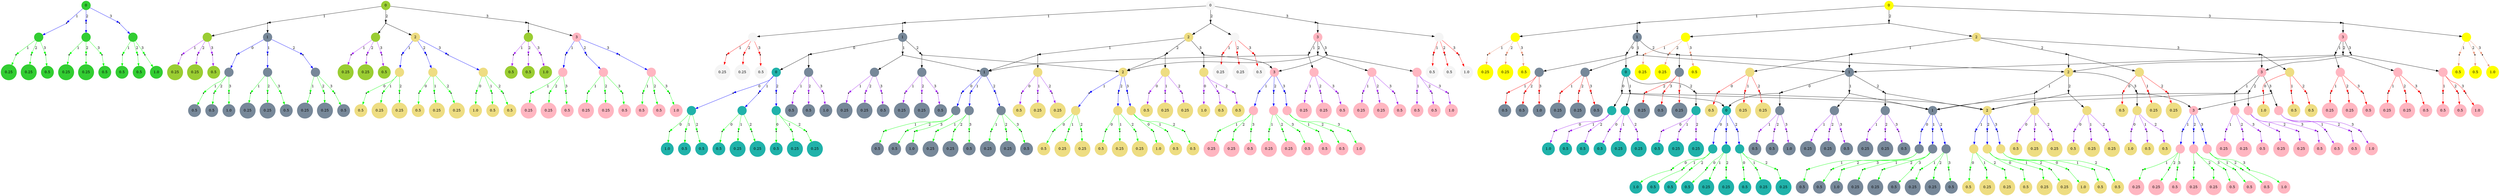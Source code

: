 // Pedigree Computation
digraph {
	subgraph {
		node [color=limegreen shape=circle style=filled]
		"t=0.000000_0_0" [label=0]
		node [color=black shape=point]
		"t=0.000000_0_0_leftPoint_1" [label=""]
			"t=0.000000_0_0" -> "t=0.000000_0_0_leftPoint_1" [label=1 color=blue]
		node [color=limegreen shape=circle style=filled]
		"t=0.000000_0_0_leftCircle_1" [label=""]
			"t=0.000000_0_0_leftPoint_1" -> "t=0.000000_0_0_leftCircle_1" [color=blue]
		node [color=black shape=point]
		"t=0.000000_0_0_rightPoint_1_1" [label=""]
			"t=0.000000_0_0_leftCircle_1" -> "t=0.000000_0_0_rightPoint_1_1" [label=1 color=green]
		node [color=limegreen shape=circle style=filled]
		"t=0.000000_0_0_rightCircle_1_1" [label=0.25]
			"t=0.000000_0_0_rightPoint_1_1" -> "t=0.000000_0_0_rightCircle_1_1" [color=green]
		node [color=black shape=point]
		"t=0.000000_0_0_rightPoint_1_2" [label=""]
			"t=0.000000_0_0_leftCircle_1" -> "t=0.000000_0_0_rightPoint_1_2" [label=2 color=green]
		node [color=limegreen shape=circle style=filled]
		"t=0.000000_0_0_rightCircle_1_2" [label=0.25]
			"t=0.000000_0_0_rightPoint_1_2" -> "t=0.000000_0_0_rightCircle_1_2" [color=green]
		node [color=black shape=point]
		"t=0.000000_0_0_rightPoint_1_3" [label=""]
			"t=0.000000_0_0_leftCircle_1" -> "t=0.000000_0_0_rightPoint_1_3" [label=3 color=green]
		node [color=limegreen shape=circle style=filled]
		"t=0.000000_0_0_rightCircle_1_3" [label=0.5]
			"t=0.000000_0_0_rightPoint_1_3" -> "t=0.000000_0_0_rightCircle_1_3" [color=green]
		node [color=black shape=point]
		"t=0.000000_0_0_leftPoint_2" [label=""]
			"t=0.000000_0_0" -> "t=0.000000_0_0_leftPoint_2" [label=2 color=blue]
		node [color=limegreen shape=circle style=filled]
		"t=0.000000_0_0_leftCircle_2" [label=""]
			"t=0.000000_0_0_leftPoint_2" -> "t=0.000000_0_0_leftCircle_2" [color=blue]
		node [color=black shape=point]
		"t=0.000000_0_0_rightPoint_2_1" [label=""]
			"t=0.000000_0_0_leftCircle_2" -> "t=0.000000_0_0_rightPoint_2_1" [label=1 color=green]
		node [color=limegreen shape=circle style=filled]
		"t=0.000000_0_0_rightCircle_2_1" [label=0.25]
			"t=0.000000_0_0_rightPoint_2_1" -> "t=0.000000_0_0_rightCircle_2_1" [color=green]
		node [color=black shape=point]
		"t=0.000000_0_0_rightPoint_2_2" [label=""]
			"t=0.000000_0_0_leftCircle_2" -> "t=0.000000_0_0_rightPoint_2_2" [label=2 color=green]
		node [color=limegreen shape=circle style=filled]
		"t=0.000000_0_0_rightCircle_2_2" [label=0.25]
			"t=0.000000_0_0_rightPoint_2_2" -> "t=0.000000_0_0_rightCircle_2_2" [color=green]
		node [color=black shape=point]
		"t=0.000000_0_0_rightPoint_2_3" [label=""]
			"t=0.000000_0_0_leftCircle_2" -> "t=0.000000_0_0_rightPoint_2_3" [label=3 color=green]
		node [color=limegreen shape=circle style=filled]
		"t=0.000000_0_0_rightCircle_2_3" [label=0.5]
			"t=0.000000_0_0_rightPoint_2_3" -> "t=0.000000_0_0_rightCircle_2_3" [color=green]
		node [color=black shape=point]
		"t=0.000000_0_0_leftPoint_3" [label=""]
			"t=0.000000_0_0" -> "t=0.000000_0_0_leftPoint_3" [label=3 color=blue]
		node [color=limegreen shape=circle style=filled]
		"t=0.000000_0_0_leftCircle_3" [label=""]
			"t=0.000000_0_0_leftPoint_3" -> "t=0.000000_0_0_leftCircle_3" [color=blue]
		node [color=black shape=point]
		"t=0.000000_0_0_rightPoint_3_1" [label=""]
			"t=0.000000_0_0_leftCircle_3" -> "t=0.000000_0_0_rightPoint_3_1" [label=1 color=green]
		node [color=limegreen shape=circle style=filled]
		"t=0.000000_0_0_rightCircle_3_1" [label=0.5]
			"t=0.000000_0_0_rightPoint_3_1" -> "t=0.000000_0_0_rightCircle_3_1" [color=green]
		node [color=black shape=point]
		"t=0.000000_0_0_rightPoint_3_2" [label=""]
			"t=0.000000_0_0_leftCircle_3" -> "t=0.000000_0_0_rightPoint_3_2" [label=2 color=green]
		node [color=limegreen shape=circle style=filled]
		"t=0.000000_0_0_rightCircle_3_2" [label=0.5]
			"t=0.000000_0_0_rightPoint_3_2" -> "t=0.000000_0_0_rightCircle_3_2" [color=green]
		node [color=black shape=point]
		"t=0.000000_0_0_rightPoint_3_3" [label=""]
			"t=0.000000_0_0_leftCircle_3" -> "t=0.000000_0_0_rightPoint_3_3" [label=3 color=green]
		node [color=limegreen shape=circle style=filled]
		"t=0.000000_0_0_rightCircle_3_3" [label=1.0]
			"t=0.000000_0_0_rightPoint_3_3" -> "t=0.000000_0_0_rightCircle_3_3" [color=green]
	}
	subgraph {
		node [color=yellowgreen shape=circle style=filled]
		"t=0.000000_1_0" [label=0]
		node [color=black shape=point]
		"t=0.000000_1_0_leftPoint_1" [label=""]
			"t=0.000000_1_0" -> "t=0.000000_1_0_leftPoint_1" [label=1 color=black]
		node [color=yellowgreen shape=circle style=filled]
		"t=0.000000_1_0_leftCircle_1" [label=""]
			"t=0.000000_1_0_leftPoint_1" -> "t=0.000000_1_0_leftCircle_1" [color=black]
		node [color=black shape=point]
		"t=0.000000_1_0_rightPoint_1_1" [label=""]
			"t=0.000000_1_0_leftCircle_1" -> "t=0.000000_1_0_rightPoint_1_1" [label=1 color=purple]
		node [color=yellowgreen shape=circle style=filled]
		"t=0.000000_1_0_rightCircle_1_1" [label=0.25]
			"t=0.000000_1_0_rightPoint_1_1" -> "t=0.000000_1_0_rightCircle_1_1" [color=purple]
		node [color=black shape=point]
		"t=0.000000_1_0_rightPoint_1_2" [label=""]
			"t=0.000000_1_0_leftCircle_1" -> "t=0.000000_1_0_rightPoint_1_2" [label=2 color=purple]
		node [color=yellowgreen shape=circle style=filled]
		"t=0.000000_1_0_rightCircle_1_2" [label=0.25]
			"t=0.000000_1_0_rightPoint_1_2" -> "t=0.000000_1_0_rightCircle_1_2" [color=purple]
		node [color=black shape=point]
		"t=0.000000_1_0_rightPoint_1_3" [label=""]
			"t=0.000000_1_0_leftCircle_1" -> "t=0.000000_1_0_rightPoint_1_3" [label=3 color=purple]
		node [color=yellowgreen shape=circle style=filled]
		"t=0.000000_1_0_rightCircle_1_3" [label=0.5]
			"t=0.000000_1_0_rightPoint_1_3" -> "t=0.000000_1_0_rightCircle_1_3" [color=purple]
		node [color=black shape=point]
		"t=0.000000_1_0_leftPoint_2" [label=""]
			"t=0.000000_1_0" -> "t=0.000000_1_0_leftPoint_2" [label=2 color=black]
		node [color=yellowgreen shape=circle style=filled]
		"t=0.000000_1_0_leftCircle_2" [label=""]
			"t=0.000000_1_0_leftPoint_2" -> "t=0.000000_1_0_leftCircle_2" [color=black]
		node [color=black shape=point]
		"t=0.000000_1_0_rightPoint_2_1" [label=""]
			"t=0.000000_1_0_leftCircle_2" -> "t=0.000000_1_0_rightPoint_2_1" [label=1 color=purple]
		node [color=yellowgreen shape=circle style=filled]
		"t=0.000000_1_0_rightCircle_2_1" [label=0.25]
			"t=0.000000_1_0_rightPoint_2_1" -> "t=0.000000_1_0_rightCircle_2_1" [color=purple]
		node [color=black shape=point]
		"t=0.000000_1_0_rightPoint_2_2" [label=""]
			"t=0.000000_1_0_leftCircle_2" -> "t=0.000000_1_0_rightPoint_2_2" [label=2 color=purple]
		node [color=yellowgreen shape=circle style=filled]
		"t=0.000000_1_0_rightCircle_2_2" [label=0.25]
			"t=0.000000_1_0_rightPoint_2_2" -> "t=0.000000_1_0_rightCircle_2_2" [color=purple]
		node [color=black shape=point]
		"t=0.000000_1_0_rightPoint_2_3" [label=""]
			"t=0.000000_1_0_leftCircle_2" -> "t=0.000000_1_0_rightPoint_2_3" [label=3 color=purple]
		node [color=yellowgreen shape=circle style=filled]
		"t=0.000000_1_0_rightCircle_2_3" [label=0.5]
			"t=0.000000_1_0_rightPoint_2_3" -> "t=0.000000_1_0_rightCircle_2_3" [color=purple]
		node [color=black shape=point]
		"t=0.000000_1_0_leftPoint_3" [label=""]
			"t=0.000000_1_0" -> "t=0.000000_1_0_leftPoint_3" [label=3 color=black]
		node [color=yellowgreen shape=circle style=filled]
		"t=0.000000_1_0_leftCircle_3" [label=""]
			"t=0.000000_1_0_leftPoint_3" -> "t=0.000000_1_0_leftCircle_3" [color=black]
		node [color=black shape=point]
		"t=0.000000_1_0_rightPoint_3_1" [label=""]
			"t=0.000000_1_0_leftCircle_3" -> "t=0.000000_1_0_rightPoint_3_1" [label=1 color=purple]
		node [color=yellowgreen shape=circle style=filled]
		"t=0.000000_1_0_rightCircle_3_1" [label=0.5]
			"t=0.000000_1_0_rightPoint_3_1" -> "t=0.000000_1_0_rightCircle_3_1" [color=purple]
		node [color=black shape=point]
		"t=0.000000_1_0_rightPoint_3_2" [label=""]
			"t=0.000000_1_0_leftCircle_3" -> "t=0.000000_1_0_rightPoint_3_2" [label=2 color=purple]
		node [color=yellowgreen shape=circle style=filled]
		"t=0.000000_1_0_rightCircle_3_2" [label=0.5]
			"t=0.000000_1_0_rightPoint_3_2" -> "t=0.000000_1_0_rightCircle_3_2" [color=purple]
		node [color=black shape=point]
		"t=0.000000_1_0_rightPoint_3_3" [label=""]
			"t=0.000000_1_0_leftCircle_3" -> "t=0.000000_1_0_rightPoint_3_3" [label=3 color=purple]
		node [color=yellowgreen shape=circle style=filled]
		"t=0.000000_1_0_rightCircle_3_3" [label=1.0]
			"t=0.000000_1_0_rightPoint_3_3" -> "t=0.000000_1_0_rightCircle_3_3" [color=purple]
	}
	subgraph {
		node [color=lightslategray shape=circle style=filled]
		g_2_1 [label=1]
		node [color=black shape=point]
		g_2_1_leftPoint_0 [label=""]
			g_2_1 -> g_2_1_leftPoint_0 [label=0 color=blue]
		node [color=lightslategray shape=circle style=filled]
		g_2_1_leftCircle_0 [label=""]
			g_2_1_leftPoint_0 -> g_2_1_leftCircle_0 [color=blue]
		node [color=black shape=point]
		g_2_1_rightPoint_0_1 [label=""]
			g_2_1_leftCircle_0 -> g_2_1_rightPoint_0_1 [label=1 color=green]
		node [color=lightslategray shape=circle style=filled]
		g_2_1_rightCircle_0_1 [label=0.5]
			g_2_1_rightPoint_0_1 -> g_2_1_rightCircle_0_1 [color=green]
		node [color=black shape=point]
		g_2_1_rightPoint_0_2 [label=""]
			g_2_1_leftCircle_0 -> g_2_1_rightPoint_0_2 [label=2 color=green]
		node [color=lightslategray shape=circle style=filled]
		g_2_1_rightCircle_0_2 [label=0.5]
			g_2_1_rightPoint_0_2 -> g_2_1_rightCircle_0_2 [color=green]
		node [color=black shape=point]
		g_2_1_rightPoint_0_3 [label=""]
			g_2_1_leftCircle_0 -> g_2_1_rightPoint_0_3 [label=3 color=green]
		node [color=lightslategray shape=circle style=filled]
		g_2_1_rightCircle_0_3 [label=1.0]
			g_2_1_rightPoint_0_3 -> g_2_1_rightCircle_0_3 [color=green]
		node [color=black shape=point]
		g_2_1_leftPoint_1 [label=""]
			g_2_1 -> g_2_1_leftPoint_1 [label=1 color=blue]
		node [color=lightslategray shape=circle style=filled]
		g_2_1_leftCircle_1 [label=""]
			g_2_1_leftPoint_1 -> g_2_1_leftCircle_1 [color=blue]
		node [color=black shape=point]
		g_2_1_rightPoint_1_1 [label=""]
			g_2_1_leftCircle_1 -> g_2_1_rightPoint_1_1 [label=1 color=green]
		node [color=lightslategray shape=circle style=filled]
		g_2_1_rightCircle_1_1 [label=0.25]
			g_2_1_rightPoint_1_1 -> g_2_1_rightCircle_1_1 [color=green]
		node [color=black shape=point]
		g_2_1_rightPoint_1_2 [label=""]
			g_2_1_leftCircle_1 -> g_2_1_rightPoint_1_2 [label=2 color=green]
		node [color=lightslategray shape=circle style=filled]
		g_2_1_rightCircle_1_2 [label=0.25]
			g_2_1_rightPoint_1_2 -> g_2_1_rightCircle_1_2 [color=green]
		node [color=black shape=point]
		g_2_1_rightPoint_1_3 [label=""]
			g_2_1_leftCircle_1 -> g_2_1_rightPoint_1_3 [label=3 color=green]
		node [color=lightslategray shape=circle style=filled]
		g_2_1_rightCircle_1_3 [label=0.5]
			g_2_1_rightPoint_1_3 -> g_2_1_rightCircle_1_3 [color=green]
		node [color=black shape=point]
		g_2_1_leftPoint_2 [label=""]
			g_2_1 -> g_2_1_leftPoint_2 [label=2 color=blue]
		node [color=lightslategray shape=circle style=filled]
		g_2_1_leftCircle_2 [label=""]
			g_2_1_leftPoint_2 -> g_2_1_leftCircle_2 [color=blue]
		node [color=black shape=point]
		g_2_1_rightPoint_2_1 [label=""]
			g_2_1_leftCircle_2 -> g_2_1_rightPoint_2_1 [label=1 color=green]
		node [color=lightslategray shape=circle style=filled]
		g_2_1_rightCircle_2_1 [label=0.25]
			g_2_1_rightPoint_2_1 -> g_2_1_rightCircle_2_1 [color=green]
		node [color=black shape=point]
		g_2_1_rightPoint_2_2 [label=""]
			g_2_1_leftCircle_2 -> g_2_1_rightPoint_2_2 [label=2 color=green]
		node [color=lightslategray shape=circle style=filled]
		g_2_1_rightCircle_2_2 [label=0.25]
			g_2_1_rightPoint_2_2 -> g_2_1_rightCircle_2_2 [color=green]
		node [color=black shape=point]
		g_2_1_rightPoint_2_3 [label=""]
			g_2_1_leftCircle_2 -> g_2_1_rightPoint_2_3 [label=3 color=green]
		node [color=lightslategray shape=circle style=filled]
		g_2_1_rightCircle_2_3 [label=0.5]
			g_2_1_rightPoint_2_3 -> g_2_1_rightCircle_2_3 [color=green]
	}
		"t=0.000000_1_0_leftPoint_1" -> g_2_1
	subgraph {
		node [color=lightgoldenrod shape=circle style=filled]
		g_2_2 [label=2]
		node [color=black shape=point]
		g_2_2_leftPoint_1 [label=""]
			g_2_2 -> g_2_2_leftPoint_1 [label=1 color=blue]
		node [color=lightgoldenrod shape=circle style=filled]
		g_2_2_leftCircle_1 [label=""]
			g_2_2_leftPoint_1 -> g_2_2_leftCircle_1 [color=blue]
		node [color=black shape=point]
		g_2_2_rightPoint_1_0 [label=""]
			g_2_2_leftCircle_1 -> g_2_2_rightPoint_1_0 [label=0 color=green]
		node [color=lightgoldenrod shape=circle style=filled]
		g_2_2_rightCircle_1_0 [label=0.5]
			g_2_2_rightPoint_1_0 -> g_2_2_rightCircle_1_0 [color=green]
		node [color=black shape=point]
		g_2_2_rightPoint_1_1 [label=""]
			g_2_2_leftCircle_1 -> g_2_2_rightPoint_1_1 [label=1 color=green]
		node [color=lightgoldenrod shape=circle style=filled]
		g_2_2_rightCircle_1_1 [label=0.25]
			g_2_2_rightPoint_1_1 -> g_2_2_rightCircle_1_1 [color=green]
		node [color=black shape=point]
		g_2_2_rightPoint_1_2 [label=""]
			g_2_2_leftCircle_1 -> g_2_2_rightPoint_1_2 [label=2 color=green]
		node [color=lightgoldenrod shape=circle style=filled]
		g_2_2_rightCircle_1_2 [label=0.25]
			g_2_2_rightPoint_1_2 -> g_2_2_rightCircle_1_2 [color=green]
		node [color=black shape=point]
		g_2_2_leftPoint_2 [label=""]
			g_2_2 -> g_2_2_leftPoint_2 [label=2 color=blue]
		node [color=lightgoldenrod shape=circle style=filled]
		g_2_2_leftCircle_2 [label=""]
			g_2_2_leftPoint_2 -> g_2_2_leftCircle_2 [color=blue]
		node [color=black shape=point]
		g_2_2_rightPoint_2_0 [label=""]
			g_2_2_leftCircle_2 -> g_2_2_rightPoint_2_0 [label=0 color=green]
		node [color=lightgoldenrod shape=circle style=filled]
		g_2_2_rightCircle_2_0 [label=0.5]
			g_2_2_rightPoint_2_0 -> g_2_2_rightCircle_2_0 [color=green]
		node [color=black shape=point]
		g_2_2_rightPoint_2_1 [label=""]
			g_2_2_leftCircle_2 -> g_2_2_rightPoint_2_1 [label=1 color=green]
		node [color=lightgoldenrod shape=circle style=filled]
		g_2_2_rightCircle_2_1 [label=0.25]
			g_2_2_rightPoint_2_1 -> g_2_2_rightCircle_2_1 [color=green]
		node [color=black shape=point]
		g_2_2_rightPoint_2_2 [label=""]
			g_2_2_leftCircle_2 -> g_2_2_rightPoint_2_2 [label=2 color=green]
		node [color=lightgoldenrod shape=circle style=filled]
		g_2_2_rightCircle_2_2 [label=0.25]
			g_2_2_rightPoint_2_2 -> g_2_2_rightCircle_2_2 [color=green]
		node [color=black shape=point]
		g_2_2_leftPoint_3 [label=""]
			g_2_2 -> g_2_2_leftPoint_3 [label=3 color=blue]
		node [color=lightgoldenrod shape=circle style=filled]
		g_2_2_leftCircle_3 [label=""]
			g_2_2_leftPoint_3 -> g_2_2_leftCircle_3 [color=blue]
		node [color=black shape=point]
		g_2_2_rightPoint_3_0 [label=""]
			g_2_2_leftCircle_3 -> g_2_2_rightPoint_3_0 [label=0 color=green]
		node [color=lightgoldenrod shape=circle style=filled]
		g_2_2_rightCircle_3_0 [label=1.0]
			g_2_2_rightPoint_3_0 -> g_2_2_rightCircle_3_0 [color=green]
		node [color=black shape=point]
		g_2_2_rightPoint_3_1 [label=""]
			g_2_2_leftCircle_3 -> g_2_2_rightPoint_3_1 [label=1 color=green]
		node [color=lightgoldenrod shape=circle style=filled]
		g_2_2_rightCircle_3_1 [label=0.5]
			g_2_2_rightPoint_3_1 -> g_2_2_rightCircle_3_1 [color=green]
		node [color=black shape=point]
		g_2_2_rightPoint_3_2 [label=""]
			g_2_2_leftCircle_3 -> g_2_2_rightPoint_3_2 [label=2 color=green]
		node [color=lightgoldenrod shape=circle style=filled]
		g_2_2_rightCircle_3_2 [label=0.5]
			g_2_2_rightPoint_3_2 -> g_2_2_rightCircle_3_2 [color=green]
	}
		"t=0.000000_1_0_leftPoint_2" -> g_2_2
	subgraph {
		node [color=lightpink shape=circle style=filled]
		g_2_3 [label=3]
		node [color=black shape=point]
		g_2_3_leftPoint_1 [label=""]
			g_2_3 -> g_2_3_leftPoint_1 [label=1 color=blue]
		node [color=lightpink shape=circle style=filled]
		g_2_3_leftCircle_1 [label=""]
			g_2_3_leftPoint_1 -> g_2_3_leftCircle_1 [color=blue]
		node [color=black shape=point]
		g_2_3_rightPoint_1_1 [label=""]
			g_2_3_leftCircle_1 -> g_2_3_rightPoint_1_1 [label=1 color=green]
		node [color=lightpink shape=circle style=filled]
		g_2_3_rightCircle_1_1 [label=0.25]
			g_2_3_rightPoint_1_1 -> g_2_3_rightCircle_1_1 [color=green]
		node [color=black shape=point]
		g_2_3_rightPoint_1_2 [label=""]
			g_2_3_leftCircle_1 -> g_2_3_rightPoint_1_2 [label=2 color=green]
		node [color=lightpink shape=circle style=filled]
		g_2_3_rightCircle_1_2 [label=0.25]
			g_2_3_rightPoint_1_2 -> g_2_3_rightCircle_1_2 [color=green]
		node [color=black shape=point]
		g_2_3_rightPoint_1_3 [label=""]
			g_2_3_leftCircle_1 -> g_2_3_rightPoint_1_3 [label=3 color=green]
		node [color=lightpink shape=circle style=filled]
		g_2_3_rightCircle_1_3 [label=0.5]
			g_2_3_rightPoint_1_3 -> g_2_3_rightCircle_1_3 [color=green]
		node [color=black shape=point]
		g_2_3_leftPoint_2 [label=""]
			g_2_3 -> g_2_3_leftPoint_2 [label=2 color=blue]
		node [color=lightpink shape=circle style=filled]
		g_2_3_leftCircle_2 [label=""]
			g_2_3_leftPoint_2 -> g_2_3_leftCircle_2 [color=blue]
		node [color=black shape=point]
		g_2_3_rightPoint_2_1 [label=""]
			g_2_3_leftCircle_2 -> g_2_3_rightPoint_2_1 [label=1 color=green]
		node [color=lightpink shape=circle style=filled]
		g_2_3_rightCircle_2_1 [label=0.25]
			g_2_3_rightPoint_2_1 -> g_2_3_rightCircle_2_1 [color=green]
		node [color=black shape=point]
		g_2_3_rightPoint_2_2 [label=""]
			g_2_3_leftCircle_2 -> g_2_3_rightPoint_2_2 [label=2 color=green]
		node [color=lightpink shape=circle style=filled]
		g_2_3_rightCircle_2_2 [label=0.25]
			g_2_3_rightPoint_2_2 -> g_2_3_rightCircle_2_2 [color=green]
		node [color=black shape=point]
		g_2_3_rightPoint_2_3 [label=""]
			g_2_3_leftCircle_2 -> g_2_3_rightPoint_2_3 [label=3 color=green]
		node [color=lightpink shape=circle style=filled]
		g_2_3_rightCircle_2_3 [label=0.5]
			g_2_3_rightPoint_2_3 -> g_2_3_rightCircle_2_3 [color=green]
		node [color=black shape=point]
		g_2_3_leftPoint_3 [label=""]
			g_2_3 -> g_2_3_leftPoint_3 [label=3 color=blue]
		node [color=lightpink shape=circle style=filled]
		g_2_3_leftCircle_3 [label=""]
			g_2_3_leftPoint_3 -> g_2_3_leftCircle_3 [color=blue]
		node [color=black shape=point]
		g_2_3_rightPoint_3_1 [label=""]
			g_2_3_leftCircle_3 -> g_2_3_rightPoint_3_1 [label=1 color=green]
		node [color=lightpink shape=circle style=filled]
		g_2_3_rightCircle_3_1 [label=0.5]
			g_2_3_rightPoint_3_1 -> g_2_3_rightCircle_3_1 [color=green]
		node [color=black shape=point]
		g_2_3_rightPoint_3_2 [label=""]
			g_2_3_leftCircle_3 -> g_2_3_rightPoint_3_2 [label=2 color=green]
		node [color=lightpink shape=circle style=filled]
		g_2_3_rightCircle_3_2 [label=0.5]
			g_2_3_rightPoint_3_2 -> g_2_3_rightCircle_3_2 [color=green]
		node [color=black shape=point]
		g_2_3_rightPoint_3_3 [label=""]
			g_2_3_leftCircle_3 -> g_2_3_rightPoint_3_3 [label=3 color=green]
		node [color=lightpink shape=circle style=filled]
		g_2_3_rightCircle_3_3 [label=1.0]
			g_2_3_rightPoint_3_3 -> g_2_3_rightCircle_3_3 [color=green]
	}
		"t=0.000000_1_0_leftPoint_3" -> g_2_3
	subgraph {
		node [color=whitesmoke shape=circle style=filled]
		"t=0.000000_3_0" [label=0]
		node [color=black shape=point]
		"t=0.000000_3_0_leftPoint_1" [label=""]
			"t=0.000000_3_0" -> "t=0.000000_3_0_leftPoint_1" [label=1 color=black]
		node [color=whitesmoke shape=circle style=filled]
		"t=0.000000_3_0_leftCircle_1" [label=""]
			"t=0.000000_3_0_leftPoint_1" -> "t=0.000000_3_0_leftCircle_1" [color=black]
		node [color=black shape=point]
		"t=0.000000_3_0_rightPoint_1_1" [label=""]
			"t=0.000000_3_0_leftCircle_1" -> "t=0.000000_3_0_rightPoint_1_1" [label=1 color=red]
		node [color=whitesmoke shape=circle style=filled]
		"t=0.000000_3_0_rightCircle_1_1" [label=0.25]
			"t=0.000000_3_0_rightPoint_1_1" -> "t=0.000000_3_0_rightCircle_1_1" [color=red]
		node [color=black shape=point]
		"t=0.000000_3_0_rightPoint_1_2" [label=""]
			"t=0.000000_3_0_leftCircle_1" -> "t=0.000000_3_0_rightPoint_1_2" [label=2 color=red]
		node [color=whitesmoke shape=circle style=filled]
		"t=0.000000_3_0_rightCircle_1_2" [label=0.25]
			"t=0.000000_3_0_rightPoint_1_2" -> "t=0.000000_3_0_rightCircle_1_2" [color=red]
		node [color=black shape=point]
		"t=0.000000_3_0_rightPoint_1_3" [label=""]
			"t=0.000000_3_0_leftCircle_1" -> "t=0.000000_3_0_rightPoint_1_3" [label=3 color=red]
		node [color=whitesmoke shape=circle style=filled]
		"t=0.000000_3_0_rightCircle_1_3" [label=0.5]
			"t=0.000000_3_0_rightPoint_1_3" -> "t=0.000000_3_0_rightCircle_1_3" [color=red]
		node [color=black shape=point]
		"t=0.000000_3_0_leftPoint_2" [label=""]
			"t=0.000000_3_0" -> "t=0.000000_3_0_leftPoint_2" [label=2 color=black]
		node [color=whitesmoke shape=circle style=filled]
		"t=0.000000_3_0_leftCircle_2" [label=""]
			"t=0.000000_3_0_leftPoint_2" -> "t=0.000000_3_0_leftCircle_2" [color=black]
		node [color=black shape=point]
		"t=0.000000_3_0_rightPoint_2_1" [label=""]
			"t=0.000000_3_0_leftCircle_2" -> "t=0.000000_3_0_rightPoint_2_1" [label=1 color=red]
		node [color=whitesmoke shape=circle style=filled]
		"t=0.000000_3_0_rightCircle_2_1" [label=0.25]
			"t=0.000000_3_0_rightPoint_2_1" -> "t=0.000000_3_0_rightCircle_2_1" [color=red]
		node [color=black shape=point]
		"t=0.000000_3_0_rightPoint_2_2" [label=""]
			"t=0.000000_3_0_leftCircle_2" -> "t=0.000000_3_0_rightPoint_2_2" [label=2 color=red]
		node [color=whitesmoke shape=circle style=filled]
		"t=0.000000_3_0_rightCircle_2_2" [label=0.25]
			"t=0.000000_3_0_rightPoint_2_2" -> "t=0.000000_3_0_rightCircle_2_2" [color=red]
		node [color=black shape=point]
		"t=0.000000_3_0_rightPoint_2_3" [label=""]
			"t=0.000000_3_0_leftCircle_2" -> "t=0.000000_3_0_rightPoint_2_3" [label=3 color=red]
		node [color=whitesmoke shape=circle style=filled]
		"t=0.000000_3_0_rightCircle_2_3" [label=0.5]
			"t=0.000000_3_0_rightPoint_2_3" -> "t=0.000000_3_0_rightCircle_2_3" [color=red]
		node [color=black shape=point]
		"t=0.000000_3_0_leftPoint_3" [label=""]
			"t=0.000000_3_0" -> "t=0.000000_3_0_leftPoint_3" [label=3 color=black]
		node [color=whitesmoke shape=circle style=filled]
		"t=0.000000_3_0_leftCircle_3" [label=""]
			"t=0.000000_3_0_leftPoint_3" -> "t=0.000000_3_0_leftCircle_3" [color=black]
		node [color=black shape=point]
		"t=0.000000_3_0_rightPoint_3_1" [label=""]
			"t=0.000000_3_0_leftCircle_3" -> "t=0.000000_3_0_rightPoint_3_1" [label=1 color=red]
		node [color=whitesmoke shape=circle style=filled]
		"t=0.000000_3_0_rightCircle_3_1" [label=0.5]
			"t=0.000000_3_0_rightPoint_3_1" -> "t=0.000000_3_0_rightCircle_3_1" [color=red]
		node [color=black shape=point]
		"t=0.000000_3_0_rightPoint_3_2" [label=""]
			"t=0.000000_3_0_leftCircle_3" -> "t=0.000000_3_0_rightPoint_3_2" [label=2 color=red]
		node [color=whitesmoke shape=circle style=filled]
		"t=0.000000_3_0_rightCircle_3_2" [label=0.5]
			"t=0.000000_3_0_rightPoint_3_2" -> "t=0.000000_3_0_rightCircle_3_2" [color=red]
		node [color=black shape=point]
		"t=0.000000_3_0_rightPoint_3_3" [label=""]
			"t=0.000000_3_0_leftCircle_3" -> "t=0.000000_3_0_rightPoint_3_3" [label=3 color=red]
		node [color=whitesmoke shape=circle style=filled]
		"t=0.000000_3_0_rightCircle_3_3" [label=1.0]
			"t=0.000000_3_0_rightPoint_3_3" -> "t=0.000000_3_0_rightCircle_3_3" [color=red]
	}
	subgraph {
		node [color=lightslategray shape=circle style=filled]
		g_4_1 [label=1]
		node [color=black shape=point]
		g_4_1_leftPoint_0 [label=""]
			g_4_1 -> g_4_1_leftPoint_0 [label=0 color=black]
		node [color=lightslategray shape=circle style=filled]
		g_4_1_leftCircle_0 [label=""]
			g_4_1_leftPoint_0 -> g_4_1_leftCircle_0 [color=black]
		node [color=black shape=point]
		g_4_1_rightPoint_0_1 [label=""]
			g_4_1_leftCircle_0 -> g_4_1_rightPoint_0_1 [label=1 color=purple]
		node [color=lightslategray shape=circle style=filled]
		g_4_1_rightCircle_0_1 [label=0.5]
			g_4_1_rightPoint_0_1 -> g_4_1_rightCircle_0_1 [color=purple]
		node [color=black shape=point]
		g_4_1_rightPoint_0_2 [label=""]
			g_4_1_leftCircle_0 -> g_4_1_rightPoint_0_2 [label=2 color=purple]
		node [color=lightslategray shape=circle style=filled]
		g_4_1_rightCircle_0_2 [label=0.5]
			g_4_1_rightPoint_0_2 -> g_4_1_rightCircle_0_2 [color=purple]
		node [color=black shape=point]
		g_4_1_rightPoint_0_3 [label=""]
			g_4_1_leftCircle_0 -> g_4_1_rightPoint_0_3 [label=3 color=purple]
		node [color=lightslategray shape=circle style=filled]
		g_4_1_rightCircle_0_3 [label=1.0]
			g_4_1_rightPoint_0_3 -> g_4_1_rightCircle_0_3 [color=purple]
		node [color=black shape=point]
		g_4_1_leftPoint_1 [label=""]
			g_4_1 -> g_4_1_leftPoint_1 [label=1 color=black]
		node [color=lightslategray shape=circle style=filled]
		g_4_1_leftCircle_1 [label=""]
			g_4_1_leftPoint_1 -> g_4_1_leftCircle_1 [color=black]
		node [color=black shape=point]
		g_4_1_rightPoint_1_1 [label=""]
			g_4_1_leftCircle_1 -> g_4_1_rightPoint_1_1 [label=1 color=purple]
		node [color=lightslategray shape=circle style=filled]
		g_4_1_rightCircle_1_1 [label=0.25]
			g_4_1_rightPoint_1_1 -> g_4_1_rightCircle_1_1 [color=purple]
		node [color=black shape=point]
		g_4_1_rightPoint_1_2 [label=""]
			g_4_1_leftCircle_1 -> g_4_1_rightPoint_1_2 [label=2 color=purple]
		node [color=lightslategray shape=circle style=filled]
		g_4_1_rightCircle_1_2 [label=0.25]
			g_4_1_rightPoint_1_2 -> g_4_1_rightCircle_1_2 [color=purple]
		node [color=black shape=point]
		g_4_1_rightPoint_1_3 [label=""]
			g_4_1_leftCircle_1 -> g_4_1_rightPoint_1_3 [label=3 color=purple]
		node [color=lightslategray shape=circle style=filled]
		g_4_1_rightCircle_1_3 [label=0.5]
			g_4_1_rightPoint_1_3 -> g_4_1_rightCircle_1_3 [color=purple]
		node [color=black shape=point]
		g_4_1_leftPoint_2 [label=""]
			g_4_1 -> g_4_1_leftPoint_2 [label=2 color=black]
		node [color=lightslategray shape=circle style=filled]
		g_4_1_leftCircle_2 [label=""]
			g_4_1_leftPoint_2 -> g_4_1_leftCircle_2 [color=black]
		node [color=black shape=point]
		g_4_1_rightPoint_2_1 [label=""]
			g_4_1_leftCircle_2 -> g_4_1_rightPoint_2_1 [label=1 color=purple]
		node [color=lightslategray shape=circle style=filled]
		g_4_1_rightCircle_2_1 [label=0.25]
			g_4_1_rightPoint_2_1 -> g_4_1_rightCircle_2_1 [color=purple]
		node [color=black shape=point]
		g_4_1_rightPoint_2_2 [label=""]
			g_4_1_leftCircle_2 -> g_4_1_rightPoint_2_2 [label=2 color=purple]
		node [color=lightslategray shape=circle style=filled]
		g_4_1_rightCircle_2_2 [label=0.25]
			g_4_1_rightPoint_2_2 -> g_4_1_rightCircle_2_2 [color=purple]
		node [color=black shape=point]
		g_4_1_rightPoint_2_3 [label=""]
			g_4_1_leftCircle_2 -> g_4_1_rightPoint_2_3 [label=3 color=purple]
		node [color=lightslategray shape=circle style=filled]
		g_4_1_rightCircle_2_3 [label=0.5]
			g_4_1_rightPoint_2_3 -> g_4_1_rightCircle_2_3 [color=purple]
	}
		"t=0.000000_3_0_leftPoint_1" -> g_4_1
	subgraph {
		node [color=lightseagreen shape=circle style=filled]
		g_5_0 [label=0]
		node [color=black shape=point]
		g_5_0_leftPoint_0 [label=""]
			g_5_0 -> g_5_0_leftPoint_0 [label=0 color=blue]
		node [color=lightseagreen shape=circle style=filled]
		g_5_0_leftCircle_0 [label=""]
			g_5_0_leftPoint_0 -> g_5_0_leftCircle_0 [color=blue]
		node [color=black shape=point]
		g_5_0_rightPoint_0_0 [label=""]
			g_5_0_leftCircle_0 -> g_5_0_rightPoint_0_0 [label=0 color=green]
		node [color=lightseagreen shape=circle style=filled]
		g_5_0_rightCircle_0_0 [label=1.0]
			g_5_0_rightPoint_0_0 -> g_5_0_rightCircle_0_0 [color=green]
		node [color=black shape=point]
		g_5_0_rightPoint_0_1 [label=""]
			g_5_0_leftCircle_0 -> g_5_0_rightPoint_0_1 [label=1 color=green]
		node [color=lightseagreen shape=circle style=filled]
		g_5_0_rightCircle_0_1 [label=0.5]
			g_5_0_rightPoint_0_1 -> g_5_0_rightCircle_0_1 [color=green]
		node [color=black shape=point]
		g_5_0_rightPoint_0_2 [label=""]
			g_5_0_leftCircle_0 -> g_5_0_rightPoint_0_2 [label=2 color=green]
		node [color=lightseagreen shape=circle style=filled]
		g_5_0_rightCircle_0_2 [label=0.5]
			g_5_0_rightPoint_0_2 -> g_5_0_rightCircle_0_2 [color=green]
		node [color=black shape=point]
		g_5_0_leftPoint_1 [label=""]
			g_5_0 -> g_5_0_leftPoint_1 [label=1 color=blue]
		node [color=lightseagreen shape=circle style=filled]
		g_5_0_leftCircle_1 [label=""]
			g_5_0_leftPoint_1 -> g_5_0_leftCircle_1 [color=blue]
		node [color=black shape=point]
		g_5_0_rightPoint_1_0 [label=""]
			g_5_0_leftCircle_1 -> g_5_0_rightPoint_1_0 [label=0 color=green]
		node [color=lightseagreen shape=circle style=filled]
		g_5_0_rightCircle_1_0 [label=0.5]
			g_5_0_rightPoint_1_0 -> g_5_0_rightCircle_1_0 [color=green]
		node [color=black shape=point]
		g_5_0_rightPoint_1_1 [label=""]
			g_5_0_leftCircle_1 -> g_5_0_rightPoint_1_1 [label=1 color=green]
		node [color=lightseagreen shape=circle style=filled]
		g_5_0_rightCircle_1_1 [label=0.25]
			g_5_0_rightPoint_1_1 -> g_5_0_rightCircle_1_1 [color=green]
		node [color=black shape=point]
		g_5_0_rightPoint_1_2 [label=""]
			g_5_0_leftCircle_1 -> g_5_0_rightPoint_1_2 [label=2 color=green]
		node [color=lightseagreen shape=circle style=filled]
		g_5_0_rightCircle_1_2 [label=0.25]
			g_5_0_rightPoint_1_2 -> g_5_0_rightCircle_1_2 [color=green]
		node [color=black shape=point]
		g_5_0_leftPoint_2 [label=""]
			g_5_0 -> g_5_0_leftPoint_2 [label=2 color=blue]
		node [color=lightseagreen shape=circle style=filled]
		g_5_0_leftCircle_2 [label=""]
			g_5_0_leftPoint_2 -> g_5_0_leftCircle_2 [color=blue]
		node [color=black shape=point]
		g_5_0_rightPoint_2_0 [label=""]
			g_5_0_leftCircle_2 -> g_5_0_rightPoint_2_0 [label=0 color=green]
		node [color=lightseagreen shape=circle style=filled]
		g_5_0_rightCircle_2_0 [label=0.5]
			g_5_0_rightPoint_2_0 -> g_5_0_rightCircle_2_0 [color=green]
		node [color=black shape=point]
		g_5_0_rightPoint_2_1 [label=""]
			g_5_0_leftCircle_2 -> g_5_0_rightPoint_2_1 [label=1 color=green]
		node [color=lightseagreen shape=circle style=filled]
		g_5_0_rightCircle_2_1 [label=0.25]
			g_5_0_rightPoint_2_1 -> g_5_0_rightCircle_2_1 [color=green]
		node [color=black shape=point]
		g_5_0_rightPoint_2_2 [label=""]
			g_5_0_leftCircle_2 -> g_5_0_rightPoint_2_2 [label=2 color=green]
		node [color=lightseagreen shape=circle style=filled]
		g_5_0_rightCircle_2_2 [label=0.25]
			g_5_0_rightPoint_2_2 -> g_5_0_rightCircle_2_2 [color=green]
	}
		g_4_1_leftPoint_0 -> g_5_0
	subgraph {
		node [color=lightslategray shape=circle style=filled]
		g_5_1 [label=1]
		node [color=black shape=point]
		g_5_1_leftPoint_0 [label=""]
			g_5_1 -> g_5_1_leftPoint_0 [label=0 color=blue]
		node [color=lightslategray shape=circle style=filled]
		g_5_1_leftCircle_0 [label=""]
			g_5_1_leftPoint_0 -> g_5_1_leftCircle_0 [color=blue]
		node [color=black shape=point]
		g_5_1_rightPoint_0_1 [label=""]
			g_5_1_leftCircle_0 -> g_5_1_rightPoint_0_1 [label=1 color=green]
		node [color=lightslategray shape=circle style=filled]
		g_5_1_rightCircle_0_1 [label=0.5]
			g_5_1_rightPoint_0_1 -> g_5_1_rightCircle_0_1 [color=green]
		node [color=black shape=point]
		g_5_1_rightPoint_0_2 [label=""]
			g_5_1_leftCircle_0 -> g_5_1_rightPoint_0_2 [label=2 color=green]
		node [color=lightslategray shape=circle style=filled]
		g_5_1_rightCircle_0_2 [label=0.5]
			g_5_1_rightPoint_0_2 -> g_5_1_rightCircle_0_2 [color=green]
		node [color=black shape=point]
		g_5_1_rightPoint_0_3 [label=""]
			g_5_1_leftCircle_0 -> g_5_1_rightPoint_0_3 [label=3 color=green]
		node [color=lightslategray shape=circle style=filled]
		g_5_1_rightCircle_0_3 [label=1.0]
			g_5_1_rightPoint_0_3 -> g_5_1_rightCircle_0_3 [color=green]
		node [color=black shape=point]
		g_5_1_leftPoint_1 [label=""]
			g_5_1 -> g_5_1_leftPoint_1 [label=1 color=blue]
		node [color=lightslategray shape=circle style=filled]
		g_5_1_leftCircle_1 [label=""]
			g_5_1_leftPoint_1 -> g_5_1_leftCircle_1 [color=blue]
		node [color=black shape=point]
		g_5_1_rightPoint_1_1 [label=""]
			g_5_1_leftCircle_1 -> g_5_1_rightPoint_1_1 [label=1 color=green]
		node [color=lightslategray shape=circle style=filled]
		g_5_1_rightCircle_1_1 [label=0.25]
			g_5_1_rightPoint_1_1 -> g_5_1_rightCircle_1_1 [color=green]
		node [color=black shape=point]
		g_5_1_rightPoint_1_2 [label=""]
			g_5_1_leftCircle_1 -> g_5_1_rightPoint_1_2 [label=2 color=green]
		node [color=lightslategray shape=circle style=filled]
		g_5_1_rightCircle_1_2 [label=0.25]
			g_5_1_rightPoint_1_2 -> g_5_1_rightCircle_1_2 [color=green]
		node [color=black shape=point]
		g_5_1_rightPoint_1_3 [label=""]
			g_5_1_leftCircle_1 -> g_5_1_rightPoint_1_3 [label=3 color=green]
		node [color=lightslategray shape=circle style=filled]
		g_5_1_rightCircle_1_3 [label=0.5]
			g_5_1_rightPoint_1_3 -> g_5_1_rightCircle_1_3 [color=green]
		node [color=black shape=point]
		g_5_1_leftPoint_2 [label=""]
			g_5_1 -> g_5_1_leftPoint_2 [label=2 color=blue]
		node [color=lightslategray shape=circle style=filled]
		g_5_1_leftCircle_2 [label=""]
			g_5_1_leftPoint_2 -> g_5_1_leftCircle_2 [color=blue]
		node [color=black shape=point]
		g_5_1_rightPoint_2_1 [label=""]
			g_5_1_leftCircle_2 -> g_5_1_rightPoint_2_1 [label=1 color=green]
		node [color=lightslategray shape=circle style=filled]
		g_5_1_rightCircle_2_1 [label=0.25]
			g_5_1_rightPoint_2_1 -> g_5_1_rightCircle_2_1 [color=green]
		node [color=black shape=point]
		g_5_1_rightPoint_2_2 [label=""]
			g_5_1_leftCircle_2 -> g_5_1_rightPoint_2_2 [label=2 color=green]
		node [color=lightslategray shape=circle style=filled]
		g_5_1_rightCircle_2_2 [label=0.25]
			g_5_1_rightPoint_2_2 -> g_5_1_rightCircle_2_2 [color=green]
		node [color=black shape=point]
		g_5_1_rightPoint_2_3 [label=""]
			g_5_1_leftCircle_2 -> g_5_1_rightPoint_2_3 [label=3 color=green]
		node [color=lightslategray shape=circle style=filled]
		g_5_1_rightCircle_2_3 [label=0.5]
			g_5_1_rightPoint_2_3 -> g_5_1_rightCircle_2_3 [color=green]
	}
		g_4_1_leftPoint_1 -> g_5_1
	subgraph {
		node [color=lightgoldenrod shape=circle style=filled]
		g_5_2 [label=2]
		node [color=black shape=point]
		g_5_2_leftPoint_1 [label=""]
			g_5_2 -> g_5_2_leftPoint_1 [label=1 color=blue]
		node [color=lightgoldenrod shape=circle style=filled]
		g_5_2_leftCircle_1 [label=""]
			g_5_2_leftPoint_1 -> g_5_2_leftCircle_1 [color=blue]
		node [color=black shape=point]
		g_5_2_rightPoint_1_0 [label=""]
			g_5_2_leftCircle_1 -> g_5_2_rightPoint_1_0 [label=0 color=green]
		node [color=lightgoldenrod shape=circle style=filled]
		g_5_2_rightCircle_1_0 [label=0.5]
			g_5_2_rightPoint_1_0 -> g_5_2_rightCircle_1_0 [color=green]
		node [color=black shape=point]
		g_5_2_rightPoint_1_1 [label=""]
			g_5_2_leftCircle_1 -> g_5_2_rightPoint_1_1 [label=1 color=green]
		node [color=lightgoldenrod shape=circle style=filled]
		g_5_2_rightCircle_1_1 [label=0.25]
			g_5_2_rightPoint_1_1 -> g_5_2_rightCircle_1_1 [color=green]
		node [color=black shape=point]
		g_5_2_rightPoint_1_2 [label=""]
			g_5_2_leftCircle_1 -> g_5_2_rightPoint_1_2 [label=2 color=green]
		node [color=lightgoldenrod shape=circle style=filled]
		g_5_2_rightCircle_1_2 [label=0.25]
			g_5_2_rightPoint_1_2 -> g_5_2_rightCircle_1_2 [color=green]
		node [color=black shape=point]
		g_5_2_leftPoint_2 [label=""]
			g_5_2 -> g_5_2_leftPoint_2 [label=2 color=blue]
		node [color=lightgoldenrod shape=circle style=filled]
		g_5_2_leftCircle_2 [label=""]
			g_5_2_leftPoint_2 -> g_5_2_leftCircle_2 [color=blue]
		node [color=black shape=point]
		g_5_2_rightPoint_2_0 [label=""]
			g_5_2_leftCircle_2 -> g_5_2_rightPoint_2_0 [label=0 color=green]
		node [color=lightgoldenrod shape=circle style=filled]
		g_5_2_rightCircle_2_0 [label=0.5]
			g_5_2_rightPoint_2_0 -> g_5_2_rightCircle_2_0 [color=green]
		node [color=black shape=point]
		g_5_2_rightPoint_2_1 [label=""]
			g_5_2_leftCircle_2 -> g_5_2_rightPoint_2_1 [label=1 color=green]
		node [color=lightgoldenrod shape=circle style=filled]
		g_5_2_rightCircle_2_1 [label=0.25]
			g_5_2_rightPoint_2_1 -> g_5_2_rightCircle_2_1 [color=green]
		node [color=black shape=point]
		g_5_2_rightPoint_2_2 [label=""]
			g_5_2_leftCircle_2 -> g_5_2_rightPoint_2_2 [label=2 color=green]
		node [color=lightgoldenrod shape=circle style=filled]
		g_5_2_rightCircle_2_2 [label=0.25]
			g_5_2_rightPoint_2_2 -> g_5_2_rightCircle_2_2 [color=green]
		node [color=black shape=point]
		g_5_2_leftPoint_3 [label=""]
			g_5_2 -> g_5_2_leftPoint_3 [label=3 color=blue]
		node [color=lightgoldenrod shape=circle style=filled]
		g_5_2_leftCircle_3 [label=""]
			g_5_2_leftPoint_3 -> g_5_2_leftCircle_3 [color=blue]
		node [color=black shape=point]
		g_5_2_rightPoint_3_0 [label=""]
			g_5_2_leftCircle_3 -> g_5_2_rightPoint_3_0 [label=0 color=green]
		node [color=lightgoldenrod shape=circle style=filled]
		g_5_2_rightCircle_3_0 [label=1.0]
			g_5_2_rightPoint_3_0 -> g_5_2_rightCircle_3_0 [color=green]
		node [color=black shape=point]
		g_5_2_rightPoint_3_1 [label=""]
			g_5_2_leftCircle_3 -> g_5_2_rightPoint_3_1 [label=1 color=green]
		node [color=lightgoldenrod shape=circle style=filled]
		g_5_2_rightCircle_3_1 [label=0.5]
			g_5_2_rightPoint_3_1 -> g_5_2_rightCircle_3_1 [color=green]
		node [color=black shape=point]
		g_5_2_rightPoint_3_2 [label=""]
			g_5_2_leftCircle_3 -> g_5_2_rightPoint_3_2 [label=2 color=green]
		node [color=lightgoldenrod shape=circle style=filled]
		g_5_2_rightCircle_3_2 [label=0.5]
			g_5_2_rightPoint_3_2 -> g_5_2_rightCircle_3_2 [color=green]
	}
		g_4_1_leftPoint_2 -> g_5_2
	subgraph {
		node [color=lightgoldenrod shape=circle style=filled]
		g_4_2 [label=2]
		node [color=black shape=point]
		g_4_2_leftPoint_1 [label=""]
			g_4_2 -> g_4_2_leftPoint_1 [label=1 color=black]
		node [color=lightgoldenrod shape=circle style=filled]
		g_4_2_leftCircle_1 [label=""]
			g_4_2_leftPoint_1 -> g_4_2_leftCircle_1 [color=black]
		node [color=black shape=point]
		g_4_2_rightPoint_1_0 [label=""]
			g_4_2_leftCircle_1 -> g_4_2_rightPoint_1_0 [label=0 color=purple]
		node [color=lightgoldenrod shape=circle style=filled]
		g_4_2_rightCircle_1_0 [label=0.5]
			g_4_2_rightPoint_1_0 -> g_4_2_rightCircle_1_0 [color=purple]
		node [color=black shape=point]
		g_4_2_rightPoint_1_1 [label=""]
			g_4_2_leftCircle_1 -> g_4_2_rightPoint_1_1 [label=1 color=purple]
		node [color=lightgoldenrod shape=circle style=filled]
		g_4_2_rightCircle_1_1 [label=0.25]
			g_4_2_rightPoint_1_1 -> g_4_2_rightCircle_1_1 [color=purple]
		node [color=black shape=point]
		g_4_2_rightPoint_1_2 [label=""]
			g_4_2_leftCircle_1 -> g_4_2_rightPoint_1_2 [label=2 color=purple]
		node [color=lightgoldenrod shape=circle style=filled]
		g_4_2_rightCircle_1_2 [label=0.25]
			g_4_2_rightPoint_1_2 -> g_4_2_rightCircle_1_2 [color=purple]
		node [color=black shape=point]
		g_4_2_leftPoint_2 [label=""]
			g_4_2 -> g_4_2_leftPoint_2 [label=2 color=black]
		node [color=lightgoldenrod shape=circle style=filled]
		g_4_2_leftCircle_2 [label=""]
			g_4_2_leftPoint_2 -> g_4_2_leftCircle_2 [color=black]
		node [color=black shape=point]
		g_4_2_rightPoint_2_0 [label=""]
			g_4_2_leftCircle_2 -> g_4_2_rightPoint_2_0 [label=0 color=purple]
		node [color=lightgoldenrod shape=circle style=filled]
		g_4_2_rightCircle_2_0 [label=0.5]
			g_4_2_rightPoint_2_0 -> g_4_2_rightCircle_2_0 [color=purple]
		node [color=black shape=point]
		g_4_2_rightPoint_2_1 [label=""]
			g_4_2_leftCircle_2 -> g_4_2_rightPoint_2_1 [label=1 color=purple]
		node [color=lightgoldenrod shape=circle style=filled]
		g_4_2_rightCircle_2_1 [label=0.25]
			g_4_2_rightPoint_2_1 -> g_4_2_rightCircle_2_1 [color=purple]
		node [color=black shape=point]
		g_4_2_rightPoint_2_2 [label=""]
			g_4_2_leftCircle_2 -> g_4_2_rightPoint_2_2 [label=2 color=purple]
		node [color=lightgoldenrod shape=circle style=filled]
		g_4_2_rightCircle_2_2 [label=0.25]
			g_4_2_rightPoint_2_2 -> g_4_2_rightCircle_2_2 [color=purple]
		node [color=black shape=point]
		g_4_2_leftPoint_3 [label=""]
			g_4_2 -> g_4_2_leftPoint_3 [label=3 color=black]
		node [color=lightgoldenrod shape=circle style=filled]
		g_4_2_leftCircle_3 [label=""]
			g_4_2_leftPoint_3 -> g_4_2_leftCircle_3 [color=black]
		node [color=black shape=point]
		g_4_2_rightPoint_3_0 [label=""]
			g_4_2_leftCircle_3 -> g_4_2_rightPoint_3_0 [label=0 color=purple]
		node [color=lightgoldenrod shape=circle style=filled]
		g_4_2_rightCircle_3_0 [label=1.0]
			g_4_2_rightPoint_3_0 -> g_4_2_rightCircle_3_0 [color=purple]
		node [color=black shape=point]
		g_4_2_rightPoint_3_1 [label=""]
			g_4_2_leftCircle_3 -> g_4_2_rightPoint_3_1 [label=1 color=purple]
		node [color=lightgoldenrod shape=circle style=filled]
		g_4_2_rightCircle_3_1 [label=0.5]
			g_4_2_rightPoint_3_1 -> g_4_2_rightCircle_3_1 [color=purple]
		node [color=black shape=point]
		g_4_2_rightPoint_3_2 [label=""]
			g_4_2_leftCircle_3 -> g_4_2_rightPoint_3_2 [label=2 color=purple]
		node [color=lightgoldenrod shape=circle style=filled]
		g_4_2_rightCircle_3_2 [label=0.5]
			g_4_2_rightPoint_3_2 -> g_4_2_rightCircle_3_2 [color=purple]
	}
		"t=0.000000_3_0_leftPoint_2" -> g_4_2
		g_4_2_leftPoint_1 -> g_5_1
		g_4_2_leftPoint_2 -> g_5_2
	subgraph {
		node [color=lightpink shape=circle style=filled]
		g_5_3 [label=3]
		node [color=black shape=point]
		g_5_3_leftPoint_1 [label=""]
			g_5_3 -> g_5_3_leftPoint_1 [label=1 color=blue]
		node [color=lightpink shape=circle style=filled]
		g_5_3_leftCircle_1 [label=""]
			g_5_3_leftPoint_1 -> g_5_3_leftCircle_1 [color=blue]
		node [color=black shape=point]
		g_5_3_rightPoint_1_1 [label=""]
			g_5_3_leftCircle_1 -> g_5_3_rightPoint_1_1 [label=1 color=green]
		node [color=lightpink shape=circle style=filled]
		g_5_3_rightCircle_1_1 [label=0.25]
			g_5_3_rightPoint_1_1 -> g_5_3_rightCircle_1_1 [color=green]
		node [color=black shape=point]
		g_5_3_rightPoint_1_2 [label=""]
			g_5_3_leftCircle_1 -> g_5_3_rightPoint_1_2 [label=2 color=green]
		node [color=lightpink shape=circle style=filled]
		g_5_3_rightCircle_1_2 [label=0.25]
			g_5_3_rightPoint_1_2 -> g_5_3_rightCircle_1_2 [color=green]
		node [color=black shape=point]
		g_5_3_rightPoint_1_3 [label=""]
			g_5_3_leftCircle_1 -> g_5_3_rightPoint_1_3 [label=3 color=green]
		node [color=lightpink shape=circle style=filled]
		g_5_3_rightCircle_1_3 [label=0.5]
			g_5_3_rightPoint_1_3 -> g_5_3_rightCircle_1_3 [color=green]
		node [color=black shape=point]
		g_5_3_leftPoint_2 [label=""]
			g_5_3 -> g_5_3_leftPoint_2 [label=2 color=blue]
		node [color=lightpink shape=circle style=filled]
		g_5_3_leftCircle_2 [label=""]
			g_5_3_leftPoint_2 -> g_5_3_leftCircle_2 [color=blue]
		node [color=black shape=point]
		g_5_3_rightPoint_2_1 [label=""]
			g_5_3_leftCircle_2 -> g_5_3_rightPoint_2_1 [label=1 color=green]
		node [color=lightpink shape=circle style=filled]
		g_5_3_rightCircle_2_1 [label=0.25]
			g_5_3_rightPoint_2_1 -> g_5_3_rightCircle_2_1 [color=green]
		node [color=black shape=point]
		g_5_3_rightPoint_2_2 [label=""]
			g_5_3_leftCircle_2 -> g_5_3_rightPoint_2_2 [label=2 color=green]
		node [color=lightpink shape=circle style=filled]
		g_5_3_rightCircle_2_2 [label=0.25]
			g_5_3_rightPoint_2_2 -> g_5_3_rightCircle_2_2 [color=green]
		node [color=black shape=point]
		g_5_3_rightPoint_2_3 [label=""]
			g_5_3_leftCircle_2 -> g_5_3_rightPoint_2_3 [label=3 color=green]
		node [color=lightpink shape=circle style=filled]
		g_5_3_rightCircle_2_3 [label=0.5]
			g_5_3_rightPoint_2_3 -> g_5_3_rightCircle_2_3 [color=green]
		node [color=black shape=point]
		g_5_3_leftPoint_3 [label=""]
			g_5_3 -> g_5_3_leftPoint_3 [label=3 color=blue]
		node [color=lightpink shape=circle style=filled]
		g_5_3_leftCircle_3 [label=""]
			g_5_3_leftPoint_3 -> g_5_3_leftCircle_3 [color=blue]
		node [color=black shape=point]
		g_5_3_rightPoint_3_1 [label=""]
			g_5_3_leftCircle_3 -> g_5_3_rightPoint_3_1 [label=1 color=green]
		node [color=lightpink shape=circle style=filled]
		g_5_3_rightCircle_3_1 [label=0.5]
			g_5_3_rightPoint_3_1 -> g_5_3_rightCircle_3_1 [color=green]
		node [color=black shape=point]
		g_5_3_rightPoint_3_2 [label=""]
			g_5_3_leftCircle_3 -> g_5_3_rightPoint_3_2 [label=2 color=green]
		node [color=lightpink shape=circle style=filled]
		g_5_3_rightCircle_3_2 [label=0.5]
			g_5_3_rightPoint_3_2 -> g_5_3_rightCircle_3_2 [color=green]
		node [color=black shape=point]
		g_5_3_rightPoint_3_3 [label=""]
			g_5_3_leftCircle_3 -> g_5_3_rightPoint_3_3 [label=3 color=green]
		node [color=lightpink shape=circle style=filled]
		g_5_3_rightCircle_3_3 [label=1.0]
			g_5_3_rightPoint_3_3 -> g_5_3_rightCircle_3_3 [color=green]
	}
		g_4_2_leftPoint_3 -> g_5_3
	subgraph {
		node [color=lightpink shape=circle style=filled]
		g_4_3 [label=3]
		node [color=black shape=point]
		g_4_3_leftPoint_1 [label=""]
			g_4_3 -> g_4_3_leftPoint_1 [label=1 color=black]
		node [color=lightpink shape=circle style=filled]
		g_4_3_leftCircle_1 [label=""]
			g_4_3_leftPoint_1 -> g_4_3_leftCircle_1 [color=black]
		node [color=black shape=point]
		g_4_3_rightPoint_1_1 [label=""]
			g_4_3_leftCircle_1 -> g_4_3_rightPoint_1_1 [label=1 color=purple]
		node [color=lightpink shape=circle style=filled]
		g_4_3_rightCircle_1_1 [label=0.25]
			g_4_3_rightPoint_1_1 -> g_4_3_rightCircle_1_1 [color=purple]
		node [color=black shape=point]
		g_4_3_rightPoint_1_2 [label=""]
			g_4_3_leftCircle_1 -> g_4_3_rightPoint_1_2 [label=2 color=purple]
		node [color=lightpink shape=circle style=filled]
		g_4_3_rightCircle_1_2 [label=0.25]
			g_4_3_rightPoint_1_2 -> g_4_3_rightCircle_1_2 [color=purple]
		node [color=black shape=point]
		g_4_3_rightPoint_1_3 [label=""]
			g_4_3_leftCircle_1 -> g_4_3_rightPoint_1_3 [label=3 color=purple]
		node [color=lightpink shape=circle style=filled]
		g_4_3_rightCircle_1_3 [label=0.5]
			g_4_3_rightPoint_1_3 -> g_4_3_rightCircle_1_3 [color=purple]
		node [color=black shape=point]
		g_4_3_leftPoint_2 [label=""]
			g_4_3 -> g_4_3_leftPoint_2 [label=2 color=black]
		node [color=lightpink shape=circle style=filled]
		g_4_3_leftCircle_2 [label=""]
			g_4_3_leftPoint_2 -> g_4_3_leftCircle_2 [color=black]
		node [color=black shape=point]
		g_4_3_rightPoint_2_1 [label=""]
			g_4_3_leftCircle_2 -> g_4_3_rightPoint_2_1 [label=1 color=purple]
		node [color=lightpink shape=circle style=filled]
		g_4_3_rightCircle_2_1 [label=0.25]
			g_4_3_rightPoint_2_1 -> g_4_3_rightCircle_2_1 [color=purple]
		node [color=black shape=point]
		g_4_3_rightPoint_2_2 [label=""]
			g_4_3_leftCircle_2 -> g_4_3_rightPoint_2_2 [label=2 color=purple]
		node [color=lightpink shape=circle style=filled]
		g_4_3_rightCircle_2_2 [label=0.25]
			g_4_3_rightPoint_2_2 -> g_4_3_rightCircle_2_2 [color=purple]
		node [color=black shape=point]
		g_4_3_rightPoint_2_3 [label=""]
			g_4_3_leftCircle_2 -> g_4_3_rightPoint_2_3 [label=3 color=purple]
		node [color=lightpink shape=circle style=filled]
		g_4_3_rightCircle_2_3 [label=0.5]
			g_4_3_rightPoint_2_3 -> g_4_3_rightCircle_2_3 [color=purple]
		node [color=black shape=point]
		g_4_3_leftPoint_3 [label=""]
			g_4_3 -> g_4_3_leftPoint_3 [label=3 color=black]
		node [color=lightpink shape=circle style=filled]
		g_4_3_leftCircle_3 [label=""]
			g_4_3_leftPoint_3 -> g_4_3_leftCircle_3 [color=black]
		node [color=black shape=point]
		g_4_3_rightPoint_3_1 [label=""]
			g_4_3_leftCircle_3 -> g_4_3_rightPoint_3_1 [label=1 color=purple]
		node [color=lightpink shape=circle style=filled]
		g_4_3_rightCircle_3_1 [label=0.5]
			g_4_3_rightPoint_3_1 -> g_4_3_rightCircle_3_1 [color=purple]
		node [color=black shape=point]
		g_4_3_rightPoint_3_2 [label=""]
			g_4_3_leftCircle_3 -> g_4_3_rightPoint_3_2 [label=2 color=purple]
		node [color=lightpink shape=circle style=filled]
		g_4_3_rightCircle_3_2 [label=0.5]
			g_4_3_rightPoint_3_2 -> g_4_3_rightCircle_3_2 [color=purple]
		node [color=black shape=point]
		g_4_3_rightPoint_3_3 [label=""]
			g_4_3_leftCircle_3 -> g_4_3_rightPoint_3_3 [label=3 color=purple]
		node [color=lightpink shape=circle style=filled]
		g_4_3_rightCircle_3_3 [label=1.0]
			g_4_3_rightPoint_3_3 -> g_4_3_rightCircle_3_3 [color=purple]
	}
		"t=0.000000_3_0_leftPoint_3" -> g_4_3
		g_4_3_leftPoint_1 -> g_5_1
		g_4_3_leftPoint_2 -> g_5_2
		g_4_3_leftPoint_3 -> g_5_3
	subgraph {
		node [color=yellow shape=circle style=filled]
		"t=0.000000_6_0" [label=0]
		node [color=black shape=point]
		"t=0.000000_6_0_leftPoint_1" [label=""]
			"t=0.000000_6_0" -> "t=0.000000_6_0_leftPoint_1" [label=1 color=black]
		node [color=yellow shape=circle style=filled]
		"t=0.000000_6_0_leftCircle_1" [label=""]
			"t=0.000000_6_0_leftPoint_1" -> "t=0.000000_6_0_leftCircle_1" [color=black]
		node [color=black shape=point]
		"t=0.000000_6_0_rightPoint_1_1" [label=""]
			"t=0.000000_6_0_leftCircle_1" -> "t=0.000000_6_0_rightPoint_1_1" [label=1 color=darksalmon]
		node [color=yellow shape=circle style=filled]
		"t=0.000000_6_0_rightCircle_1_1" [label=0.25]
			"t=0.000000_6_0_rightPoint_1_1" -> "t=0.000000_6_0_rightCircle_1_1" [color=darksalmon]
		node [color=black shape=point]
		"t=0.000000_6_0_rightPoint_1_2" [label=""]
			"t=0.000000_6_0_leftCircle_1" -> "t=0.000000_6_0_rightPoint_1_2" [label=2 color=darksalmon]
		node [color=yellow shape=circle style=filled]
		"t=0.000000_6_0_rightCircle_1_2" [label=0.25]
			"t=0.000000_6_0_rightPoint_1_2" -> "t=0.000000_6_0_rightCircle_1_2" [color=darksalmon]
		node [color=black shape=point]
		"t=0.000000_6_0_rightPoint_1_3" [label=""]
			"t=0.000000_6_0_leftCircle_1" -> "t=0.000000_6_0_rightPoint_1_3" [label=3 color=darksalmon]
		node [color=yellow shape=circle style=filled]
		"t=0.000000_6_0_rightCircle_1_3" [label=0.5]
			"t=0.000000_6_0_rightPoint_1_3" -> "t=0.000000_6_0_rightCircle_1_3" [color=darksalmon]
		node [color=black shape=point]
		"t=0.000000_6_0_leftPoint_2" [label=""]
			"t=0.000000_6_0" -> "t=0.000000_6_0_leftPoint_2" [label=2 color=black]
		node [color=yellow shape=circle style=filled]
		"t=0.000000_6_0_leftCircle_2" [label=""]
			"t=0.000000_6_0_leftPoint_2" -> "t=0.000000_6_0_leftCircle_2" [color=black]
		node [color=black shape=point]
		"t=0.000000_6_0_rightPoint_2_1" [label=""]
			"t=0.000000_6_0_leftCircle_2" -> "t=0.000000_6_0_rightPoint_2_1" [label=1 color=darksalmon]
		node [color=yellow shape=circle style=filled]
		"t=0.000000_6_0_rightCircle_2_1" [label=0.25]
			"t=0.000000_6_0_rightPoint_2_1" -> "t=0.000000_6_0_rightCircle_2_1" [color=darksalmon]
		node [color=black shape=point]
		"t=0.000000_6_0_rightPoint_2_2" [label=""]
			"t=0.000000_6_0_leftCircle_2" -> "t=0.000000_6_0_rightPoint_2_2" [label=2 color=darksalmon]
		node [color=yellow shape=circle style=filled]
		"t=0.000000_6_0_rightCircle_2_2" [label=0.25]
			"t=0.000000_6_0_rightPoint_2_2" -> "t=0.000000_6_0_rightCircle_2_2" [color=darksalmon]
		node [color=black shape=point]
		"t=0.000000_6_0_rightPoint_2_3" [label=""]
			"t=0.000000_6_0_leftCircle_2" -> "t=0.000000_6_0_rightPoint_2_3" [label=3 color=darksalmon]
		node [color=yellow shape=circle style=filled]
		"t=0.000000_6_0_rightCircle_2_3" [label=0.5]
			"t=0.000000_6_0_rightPoint_2_3" -> "t=0.000000_6_0_rightCircle_2_3" [color=darksalmon]
		node [color=black shape=point]
		"t=0.000000_6_0_leftPoint_3" [label=""]
			"t=0.000000_6_0" -> "t=0.000000_6_0_leftPoint_3" [label=3 color=black]
		node [color=yellow shape=circle style=filled]
		"t=0.000000_6_0_leftCircle_3" [label=""]
			"t=0.000000_6_0_leftPoint_3" -> "t=0.000000_6_0_leftCircle_3" [color=black]
		node [color=black shape=point]
		"t=0.000000_6_0_rightPoint_3_1" [label=""]
			"t=0.000000_6_0_leftCircle_3" -> "t=0.000000_6_0_rightPoint_3_1" [label=1 color=darksalmon]
		node [color=yellow shape=circle style=filled]
		"t=0.000000_6_0_rightCircle_3_1" [label=0.5]
			"t=0.000000_6_0_rightPoint_3_1" -> "t=0.000000_6_0_rightCircle_3_1" [color=darksalmon]
		node [color=black shape=point]
		"t=0.000000_6_0_rightPoint_3_2" [label=""]
			"t=0.000000_6_0_leftCircle_3" -> "t=0.000000_6_0_rightPoint_3_2" [label=2 color=darksalmon]
		node [color=yellow shape=circle style=filled]
		"t=0.000000_6_0_rightCircle_3_2" [label=0.5]
			"t=0.000000_6_0_rightPoint_3_2" -> "t=0.000000_6_0_rightCircle_3_2" [color=darksalmon]
		node [color=black shape=point]
		"t=0.000000_6_0_rightPoint_3_3" [label=""]
			"t=0.000000_6_0_leftCircle_3" -> "t=0.000000_6_0_rightPoint_3_3" [label=3 color=darksalmon]
		node [color=yellow shape=circle style=filled]
		"t=0.000000_6_0_rightCircle_3_3" [label=1.0]
			"t=0.000000_6_0_rightPoint_3_3" -> "t=0.000000_6_0_rightCircle_3_3" [color=darksalmon]
	}
	subgraph {
		node [color=lightslategray shape=circle style=filled]
		g_7_1 [label=1]
		node [color=black shape=point]
		g_7_1_leftPoint_0 [label=""]
			g_7_1 -> g_7_1_leftPoint_0 [label=0 color=black]
		node [color=lightslategray shape=circle style=filled]
		g_7_1_leftCircle_0 [label=""]
			g_7_1_leftPoint_0 -> g_7_1_leftCircle_0 [color=black]
		node [color=black shape=point]
		g_7_1_rightPoint_0_1 [label=""]
			g_7_1_leftCircle_0 -> g_7_1_rightPoint_0_1 [label=1 color=red]
		node [color=lightslategray shape=circle style=filled]
		g_7_1_rightCircle_0_1 [label=0.5]
			g_7_1_rightPoint_0_1 -> g_7_1_rightCircle_0_1 [color=red]
		node [color=black shape=point]
		g_7_1_rightPoint_0_2 [label=""]
			g_7_1_leftCircle_0 -> g_7_1_rightPoint_0_2 [label=2 color=red]
		node [color=lightslategray shape=circle style=filled]
		g_7_1_rightCircle_0_2 [label=0.5]
			g_7_1_rightPoint_0_2 -> g_7_1_rightCircle_0_2 [color=red]
		node [color=black shape=point]
		g_7_1_rightPoint_0_3 [label=""]
			g_7_1_leftCircle_0 -> g_7_1_rightPoint_0_3 [label=3 color=red]
		node [color=lightslategray shape=circle style=filled]
		g_7_1_rightCircle_0_3 [label=1.0]
			g_7_1_rightPoint_0_3 -> g_7_1_rightCircle_0_3 [color=red]
		node [color=black shape=point]
		g_7_1_leftPoint_1 [label=""]
			g_7_1 -> g_7_1_leftPoint_1 [label=1 color=black]
		node [color=lightslategray shape=circle style=filled]
		g_7_1_leftCircle_1 [label=""]
			g_7_1_leftPoint_1 -> g_7_1_leftCircle_1 [color=black]
		node [color=black shape=point]
		g_7_1_rightPoint_1_1 [label=""]
			g_7_1_leftCircle_1 -> g_7_1_rightPoint_1_1 [label=1 color=red]
		node [color=lightslategray shape=circle style=filled]
		g_7_1_rightCircle_1_1 [label=0.25]
			g_7_1_rightPoint_1_1 -> g_7_1_rightCircle_1_1 [color=red]
		node [color=black shape=point]
		g_7_1_rightPoint_1_2 [label=""]
			g_7_1_leftCircle_1 -> g_7_1_rightPoint_1_2 [label=2 color=red]
		node [color=lightslategray shape=circle style=filled]
		g_7_1_rightCircle_1_2 [label=0.25]
			g_7_1_rightPoint_1_2 -> g_7_1_rightCircle_1_2 [color=red]
		node [color=black shape=point]
		g_7_1_rightPoint_1_3 [label=""]
			g_7_1_leftCircle_1 -> g_7_1_rightPoint_1_3 [label=3 color=red]
		node [color=lightslategray shape=circle style=filled]
		g_7_1_rightCircle_1_3 [label=0.5]
			g_7_1_rightPoint_1_3 -> g_7_1_rightCircle_1_3 [color=red]
		node [color=black shape=point]
		g_7_1_leftPoint_2 [label=""]
			g_7_1 -> g_7_1_leftPoint_2 [label=2 color=black]
		node [color=lightslategray shape=circle style=filled]
		g_7_1_leftCircle_2 [label=""]
			g_7_1_leftPoint_2 -> g_7_1_leftCircle_2 [color=black]
		node [color=black shape=point]
		g_7_1_rightPoint_2_1 [label=""]
			g_7_1_leftCircle_2 -> g_7_1_rightPoint_2_1 [label=1 color=red]
		node [color=lightslategray shape=circle style=filled]
		g_7_1_rightCircle_2_1 [label=0.25]
			g_7_1_rightPoint_2_1 -> g_7_1_rightCircle_2_1 [color=red]
		node [color=black shape=point]
		g_7_1_rightPoint_2_2 [label=""]
			g_7_1_leftCircle_2 -> g_7_1_rightPoint_2_2 [label=2 color=red]
		node [color=lightslategray shape=circle style=filled]
		g_7_1_rightCircle_2_2 [label=0.25]
			g_7_1_rightPoint_2_2 -> g_7_1_rightCircle_2_2 [color=red]
		node [color=black shape=point]
		g_7_1_rightPoint_2_3 [label=""]
			g_7_1_leftCircle_2 -> g_7_1_rightPoint_2_3 [label=3 color=red]
		node [color=lightslategray shape=circle style=filled]
		g_7_1_rightCircle_2_3 [label=0.5]
			g_7_1_rightPoint_2_3 -> g_7_1_rightCircle_2_3 [color=red]
	}
		"t=0.000000_6_0_leftPoint_1" -> g_7_1
	subgraph {
		node [color=lightseagreen shape=circle style=filled]
		g_8_0 [label=0]
		node [color=black shape=point]
		g_8_0_leftPoint_0 [label=""]
			g_8_0 -> g_8_0_leftPoint_0 [label=0 color=black]
		node [color=lightseagreen shape=circle style=filled]
		g_8_0_leftCircle_0 [label=""]
			g_8_0_leftPoint_0 -> g_8_0_leftCircle_0 [color=black]
		node [color=black shape=point]
		g_8_0_rightPoint_0_0 [label=""]
			g_8_0_leftCircle_0 -> g_8_0_rightPoint_0_0 [label=0 color=purple]
		node [color=lightseagreen shape=circle style=filled]
		g_8_0_rightCircle_0_0 [label=1.0]
			g_8_0_rightPoint_0_0 -> g_8_0_rightCircle_0_0 [color=purple]
		node [color=black shape=point]
		g_8_0_rightPoint_0_1 [label=""]
			g_8_0_leftCircle_0 -> g_8_0_rightPoint_0_1 [label=1 color=purple]
		node [color=lightseagreen shape=circle style=filled]
		g_8_0_rightCircle_0_1 [label=0.5]
			g_8_0_rightPoint_0_1 -> g_8_0_rightCircle_0_1 [color=purple]
		node [color=black shape=point]
		g_8_0_rightPoint_0_2 [label=""]
			g_8_0_leftCircle_0 -> g_8_0_rightPoint_0_2 [label=2 color=purple]
		node [color=lightseagreen shape=circle style=filled]
		g_8_0_rightCircle_0_2 [label=0.5]
			g_8_0_rightPoint_0_2 -> g_8_0_rightCircle_0_2 [color=purple]
		node [color=black shape=point]
		g_8_0_leftPoint_1 [label=""]
			g_8_0 -> g_8_0_leftPoint_1 [label=1 color=black]
		node [color=lightseagreen shape=circle style=filled]
		g_8_0_leftCircle_1 [label=""]
			g_8_0_leftPoint_1 -> g_8_0_leftCircle_1 [color=black]
		node [color=black shape=point]
		g_8_0_rightPoint_1_0 [label=""]
			g_8_0_leftCircle_1 -> g_8_0_rightPoint_1_0 [label=0 color=purple]
		node [color=lightseagreen shape=circle style=filled]
		g_8_0_rightCircle_1_0 [label=0.5]
			g_8_0_rightPoint_1_0 -> g_8_0_rightCircle_1_0 [color=purple]
		node [color=black shape=point]
		g_8_0_rightPoint_1_1 [label=""]
			g_8_0_leftCircle_1 -> g_8_0_rightPoint_1_1 [label=1 color=purple]
		node [color=lightseagreen shape=circle style=filled]
		g_8_0_rightCircle_1_1 [label=0.25]
			g_8_0_rightPoint_1_1 -> g_8_0_rightCircle_1_1 [color=purple]
		node [color=black shape=point]
		g_8_0_rightPoint_1_2 [label=""]
			g_8_0_leftCircle_1 -> g_8_0_rightPoint_1_2 [label=2 color=purple]
		node [color=lightseagreen shape=circle style=filled]
		g_8_0_rightCircle_1_2 [label=0.25]
			g_8_0_rightPoint_1_2 -> g_8_0_rightCircle_1_2 [color=purple]
		node [color=black shape=point]
		g_8_0_leftPoint_2 [label=""]
			g_8_0 -> g_8_0_leftPoint_2 [label=2 color=black]
		node [color=lightseagreen shape=circle style=filled]
		g_8_0_leftCircle_2 [label=""]
			g_8_0_leftPoint_2 -> g_8_0_leftCircle_2 [color=black]
		node [color=black shape=point]
		g_8_0_rightPoint_2_0 [label=""]
			g_8_0_leftCircle_2 -> g_8_0_rightPoint_2_0 [label=0 color=purple]
		node [color=lightseagreen shape=circle style=filled]
		g_8_0_rightCircle_2_0 [label=0.5]
			g_8_0_rightPoint_2_0 -> g_8_0_rightCircle_2_0 [color=purple]
		node [color=black shape=point]
		g_8_0_rightPoint_2_1 [label=""]
			g_8_0_leftCircle_2 -> g_8_0_rightPoint_2_1 [label=1 color=purple]
		node [color=lightseagreen shape=circle style=filled]
		g_8_0_rightCircle_2_1 [label=0.25]
			g_8_0_rightPoint_2_1 -> g_8_0_rightCircle_2_1 [color=purple]
		node [color=black shape=point]
		g_8_0_rightPoint_2_2 [label=""]
			g_8_0_leftCircle_2 -> g_8_0_rightPoint_2_2 [label=2 color=purple]
		node [color=lightseagreen shape=circle style=filled]
		g_8_0_rightCircle_2_2 [label=0.25]
			g_8_0_rightPoint_2_2 -> g_8_0_rightCircle_2_2 [color=purple]
	}
		g_7_1_leftPoint_0 -> g_8_0
	subgraph {
		node [color=lightseagreen shape=circle style=filled]
		g_9_0 [label=0]
		node [color=black shape=point]
		g_9_0_leftPoint_0 [label=""]
			g_9_0 -> g_9_0_leftPoint_0 [label=0 color=blue]
		node [color=lightseagreen shape=circle style=filled]
		g_9_0_leftCircle_0 [label=""]
			g_9_0_leftPoint_0 -> g_9_0_leftCircle_0 [color=blue]
		node [color=black shape=point]
		g_9_0_rightPoint_0_0 [label=""]
			g_9_0_leftCircle_0 -> g_9_0_rightPoint_0_0 [label=0 color=green]
		node [color=lightseagreen shape=circle style=filled]
		g_9_0_rightCircle_0_0 [label=1.0]
			g_9_0_rightPoint_0_0 -> g_9_0_rightCircle_0_0 [color=green]
		node [color=black shape=point]
		g_9_0_rightPoint_0_1 [label=""]
			g_9_0_leftCircle_0 -> g_9_0_rightPoint_0_1 [label=1 color=green]
		node [color=lightseagreen shape=circle style=filled]
		g_9_0_rightCircle_0_1 [label=0.5]
			g_9_0_rightPoint_0_1 -> g_9_0_rightCircle_0_1 [color=green]
		node [color=black shape=point]
		g_9_0_rightPoint_0_2 [label=""]
			g_9_0_leftCircle_0 -> g_9_0_rightPoint_0_2 [label=2 color=green]
		node [color=lightseagreen shape=circle style=filled]
		g_9_0_rightCircle_0_2 [label=0.5]
			g_9_0_rightPoint_0_2 -> g_9_0_rightCircle_0_2 [color=green]
		node [color=black shape=point]
		g_9_0_leftPoint_1 [label=""]
			g_9_0 -> g_9_0_leftPoint_1 [label=1 color=blue]
		node [color=lightseagreen shape=circle style=filled]
		g_9_0_leftCircle_1 [label=""]
			g_9_0_leftPoint_1 -> g_9_0_leftCircle_1 [color=blue]
		node [color=black shape=point]
		g_9_0_rightPoint_1_0 [label=""]
			g_9_0_leftCircle_1 -> g_9_0_rightPoint_1_0 [label=0 color=green]
		node [color=lightseagreen shape=circle style=filled]
		g_9_0_rightCircle_1_0 [label=0.5]
			g_9_0_rightPoint_1_0 -> g_9_0_rightCircle_1_0 [color=green]
		node [color=black shape=point]
		g_9_0_rightPoint_1_1 [label=""]
			g_9_0_leftCircle_1 -> g_9_0_rightPoint_1_1 [label=1 color=green]
		node [color=lightseagreen shape=circle style=filled]
		g_9_0_rightCircle_1_1 [label=0.25]
			g_9_0_rightPoint_1_1 -> g_9_0_rightCircle_1_1 [color=green]
		node [color=black shape=point]
		g_9_0_rightPoint_1_2 [label=""]
			g_9_0_leftCircle_1 -> g_9_0_rightPoint_1_2 [label=2 color=green]
		node [color=lightseagreen shape=circle style=filled]
		g_9_0_rightCircle_1_2 [label=0.25]
			g_9_0_rightPoint_1_2 -> g_9_0_rightCircle_1_2 [color=green]
		node [color=black shape=point]
		g_9_0_leftPoint_2 [label=""]
			g_9_0 -> g_9_0_leftPoint_2 [label=2 color=blue]
		node [color=lightseagreen shape=circle style=filled]
		g_9_0_leftCircle_2 [label=""]
			g_9_0_leftPoint_2 -> g_9_0_leftCircle_2 [color=blue]
		node [color=black shape=point]
		g_9_0_rightPoint_2_0 [label=""]
			g_9_0_leftCircle_2 -> g_9_0_rightPoint_2_0 [label=0 color=green]
		node [color=lightseagreen shape=circle style=filled]
		g_9_0_rightCircle_2_0 [label=0.5]
			g_9_0_rightPoint_2_0 -> g_9_0_rightCircle_2_0 [color=green]
		node [color=black shape=point]
		g_9_0_rightPoint_2_1 [label=""]
			g_9_0_leftCircle_2 -> g_9_0_rightPoint_2_1 [label=1 color=green]
		node [color=lightseagreen shape=circle style=filled]
		g_9_0_rightCircle_2_1 [label=0.25]
			g_9_0_rightPoint_2_1 -> g_9_0_rightCircle_2_1 [color=green]
		node [color=black shape=point]
		g_9_0_rightPoint_2_2 [label=""]
			g_9_0_leftCircle_2 -> g_9_0_rightPoint_2_2 [label=2 color=green]
		node [color=lightseagreen shape=circle style=filled]
		g_9_0_rightCircle_2_2 [label=0.25]
			g_9_0_rightPoint_2_2 -> g_9_0_rightCircle_2_2 [color=green]
	}
		g_8_0_leftPoint_0 -> g_9_0
	subgraph {
		node [color=lightslategray shape=circle style=filled]
		g_9_1 [label=1]
		node [color=black shape=point]
		g_9_1_leftPoint_0 [label=""]
			g_9_1 -> g_9_1_leftPoint_0 [label=0 color=blue]
		node [color=lightslategray shape=circle style=filled]
		g_9_1_leftCircle_0 [label=""]
			g_9_1_leftPoint_0 -> g_9_1_leftCircle_0 [color=blue]
		node [color=black shape=point]
		g_9_1_rightPoint_0_1 [label=""]
			g_9_1_leftCircle_0 -> g_9_1_rightPoint_0_1 [label=1 color=green]
		node [color=lightslategray shape=circle style=filled]
		g_9_1_rightCircle_0_1 [label=0.5]
			g_9_1_rightPoint_0_1 -> g_9_1_rightCircle_0_1 [color=green]
		node [color=black shape=point]
		g_9_1_rightPoint_0_2 [label=""]
			g_9_1_leftCircle_0 -> g_9_1_rightPoint_0_2 [label=2 color=green]
		node [color=lightslategray shape=circle style=filled]
		g_9_1_rightCircle_0_2 [label=0.5]
			g_9_1_rightPoint_0_2 -> g_9_1_rightCircle_0_2 [color=green]
		node [color=black shape=point]
		g_9_1_rightPoint_0_3 [label=""]
			g_9_1_leftCircle_0 -> g_9_1_rightPoint_0_3 [label=3 color=green]
		node [color=lightslategray shape=circle style=filled]
		g_9_1_rightCircle_0_3 [label=1.0]
			g_9_1_rightPoint_0_3 -> g_9_1_rightCircle_0_3 [color=green]
		node [color=black shape=point]
		g_9_1_leftPoint_1 [label=""]
			g_9_1 -> g_9_1_leftPoint_1 [label=1 color=blue]
		node [color=lightslategray shape=circle style=filled]
		g_9_1_leftCircle_1 [label=""]
			g_9_1_leftPoint_1 -> g_9_1_leftCircle_1 [color=blue]
		node [color=black shape=point]
		g_9_1_rightPoint_1_1 [label=""]
			g_9_1_leftCircle_1 -> g_9_1_rightPoint_1_1 [label=1 color=green]
		node [color=lightslategray shape=circle style=filled]
		g_9_1_rightCircle_1_1 [label=0.25]
			g_9_1_rightPoint_1_1 -> g_9_1_rightCircle_1_1 [color=green]
		node [color=black shape=point]
		g_9_1_rightPoint_1_2 [label=""]
			g_9_1_leftCircle_1 -> g_9_1_rightPoint_1_2 [label=2 color=green]
		node [color=lightslategray shape=circle style=filled]
		g_9_1_rightCircle_1_2 [label=0.25]
			g_9_1_rightPoint_1_2 -> g_9_1_rightCircle_1_2 [color=green]
		node [color=black shape=point]
		g_9_1_rightPoint_1_3 [label=""]
			g_9_1_leftCircle_1 -> g_9_1_rightPoint_1_3 [label=3 color=green]
		node [color=lightslategray shape=circle style=filled]
		g_9_1_rightCircle_1_3 [label=0.5]
			g_9_1_rightPoint_1_3 -> g_9_1_rightCircle_1_3 [color=green]
		node [color=black shape=point]
		g_9_1_leftPoint_2 [label=""]
			g_9_1 -> g_9_1_leftPoint_2 [label=2 color=blue]
		node [color=lightslategray shape=circle style=filled]
		g_9_1_leftCircle_2 [label=""]
			g_9_1_leftPoint_2 -> g_9_1_leftCircle_2 [color=blue]
		node [color=black shape=point]
		g_9_1_rightPoint_2_1 [label=""]
			g_9_1_leftCircle_2 -> g_9_1_rightPoint_2_1 [label=1 color=green]
		node [color=lightslategray shape=circle style=filled]
		g_9_1_rightCircle_2_1 [label=0.25]
			g_9_1_rightPoint_2_1 -> g_9_1_rightCircle_2_1 [color=green]
		node [color=black shape=point]
		g_9_1_rightPoint_2_2 [label=""]
			g_9_1_leftCircle_2 -> g_9_1_rightPoint_2_2 [label=2 color=green]
		node [color=lightslategray shape=circle style=filled]
		g_9_1_rightCircle_2_2 [label=0.25]
			g_9_1_rightPoint_2_2 -> g_9_1_rightCircle_2_2 [color=green]
		node [color=black shape=point]
		g_9_1_rightPoint_2_3 [label=""]
			g_9_1_leftCircle_2 -> g_9_1_rightPoint_2_3 [label=3 color=green]
		node [color=lightslategray shape=circle style=filled]
		g_9_1_rightCircle_2_3 [label=0.5]
			g_9_1_rightPoint_2_3 -> g_9_1_rightCircle_2_3 [color=green]
	}
		g_8_0_leftPoint_1 -> g_9_1
	subgraph {
		node [color=lightgoldenrod shape=circle style=filled]
		g_9_2 [label=2]
		node [color=black shape=point]
		g_9_2_leftPoint_1 [label=""]
			g_9_2 -> g_9_2_leftPoint_1 [label=1 color=blue]
		node [color=lightgoldenrod shape=circle style=filled]
		g_9_2_leftCircle_1 [label=""]
			g_9_2_leftPoint_1 -> g_9_2_leftCircle_1 [color=blue]
		node [color=black shape=point]
		g_9_2_rightPoint_1_0 [label=""]
			g_9_2_leftCircle_1 -> g_9_2_rightPoint_1_0 [label=0 color=green]
		node [color=lightgoldenrod shape=circle style=filled]
		g_9_2_rightCircle_1_0 [label=0.5]
			g_9_2_rightPoint_1_0 -> g_9_2_rightCircle_1_0 [color=green]
		node [color=black shape=point]
		g_9_2_rightPoint_1_1 [label=""]
			g_9_2_leftCircle_1 -> g_9_2_rightPoint_1_1 [label=1 color=green]
		node [color=lightgoldenrod shape=circle style=filled]
		g_9_2_rightCircle_1_1 [label=0.25]
			g_9_2_rightPoint_1_1 -> g_9_2_rightCircle_1_1 [color=green]
		node [color=black shape=point]
		g_9_2_rightPoint_1_2 [label=""]
			g_9_2_leftCircle_1 -> g_9_2_rightPoint_1_2 [label=2 color=green]
		node [color=lightgoldenrod shape=circle style=filled]
		g_9_2_rightCircle_1_2 [label=0.25]
			g_9_2_rightPoint_1_2 -> g_9_2_rightCircle_1_2 [color=green]
		node [color=black shape=point]
		g_9_2_leftPoint_2 [label=""]
			g_9_2 -> g_9_2_leftPoint_2 [label=2 color=blue]
		node [color=lightgoldenrod shape=circle style=filled]
		g_9_2_leftCircle_2 [label=""]
			g_9_2_leftPoint_2 -> g_9_2_leftCircle_2 [color=blue]
		node [color=black shape=point]
		g_9_2_rightPoint_2_0 [label=""]
			g_9_2_leftCircle_2 -> g_9_2_rightPoint_2_0 [label=0 color=green]
		node [color=lightgoldenrod shape=circle style=filled]
		g_9_2_rightCircle_2_0 [label=0.5]
			g_9_2_rightPoint_2_0 -> g_9_2_rightCircle_2_0 [color=green]
		node [color=black shape=point]
		g_9_2_rightPoint_2_1 [label=""]
			g_9_2_leftCircle_2 -> g_9_2_rightPoint_2_1 [label=1 color=green]
		node [color=lightgoldenrod shape=circle style=filled]
		g_9_2_rightCircle_2_1 [label=0.25]
			g_9_2_rightPoint_2_1 -> g_9_2_rightCircle_2_1 [color=green]
		node [color=black shape=point]
		g_9_2_rightPoint_2_2 [label=""]
			g_9_2_leftCircle_2 -> g_9_2_rightPoint_2_2 [label=2 color=green]
		node [color=lightgoldenrod shape=circle style=filled]
		g_9_2_rightCircle_2_2 [label=0.25]
			g_9_2_rightPoint_2_2 -> g_9_2_rightCircle_2_2 [color=green]
		node [color=black shape=point]
		g_9_2_leftPoint_3 [label=""]
			g_9_2 -> g_9_2_leftPoint_3 [label=3 color=blue]
		node [color=lightgoldenrod shape=circle style=filled]
		g_9_2_leftCircle_3 [label=""]
			g_9_2_leftPoint_3 -> g_9_2_leftCircle_3 [color=blue]
		node [color=black shape=point]
		g_9_2_rightPoint_3_0 [label=""]
			g_9_2_leftCircle_3 -> g_9_2_rightPoint_3_0 [label=0 color=green]
		node [color=lightgoldenrod shape=circle style=filled]
		g_9_2_rightCircle_3_0 [label=1.0]
			g_9_2_rightPoint_3_0 -> g_9_2_rightCircle_3_0 [color=green]
		node [color=black shape=point]
		g_9_2_rightPoint_3_1 [label=""]
			g_9_2_leftCircle_3 -> g_9_2_rightPoint_3_1 [label=1 color=green]
		node [color=lightgoldenrod shape=circle style=filled]
		g_9_2_rightCircle_3_1 [label=0.5]
			g_9_2_rightPoint_3_1 -> g_9_2_rightCircle_3_1 [color=green]
		node [color=black shape=point]
		g_9_2_rightPoint_3_2 [label=""]
			g_9_2_leftCircle_3 -> g_9_2_rightPoint_3_2 [label=2 color=green]
		node [color=lightgoldenrod shape=circle style=filled]
		g_9_2_rightCircle_3_2 [label=0.5]
			g_9_2_rightPoint_3_2 -> g_9_2_rightCircle_3_2 [color=green]
	}
		g_8_0_leftPoint_2 -> g_9_2
	subgraph {
		node [color=lightslategray shape=circle style=filled]
		g_8_1 [label=1]
		node [color=black shape=point]
		g_8_1_leftPoint_0 [label=""]
			g_8_1 -> g_8_1_leftPoint_0 [label=0 color=black]
		node [color=lightslategray shape=circle style=filled]
		g_8_1_leftCircle_0 [label=""]
			g_8_1_leftPoint_0 -> g_8_1_leftCircle_0 [color=black]
		node [color=black shape=point]
		g_8_1_rightPoint_0_1 [label=""]
			g_8_1_leftCircle_0 -> g_8_1_rightPoint_0_1 [label=1 color=purple]
		node [color=lightslategray shape=circle style=filled]
		g_8_1_rightCircle_0_1 [label=0.5]
			g_8_1_rightPoint_0_1 -> g_8_1_rightCircle_0_1 [color=purple]
		node [color=black shape=point]
		g_8_1_rightPoint_0_2 [label=""]
			g_8_1_leftCircle_0 -> g_8_1_rightPoint_0_2 [label=2 color=purple]
		node [color=lightslategray shape=circle style=filled]
		g_8_1_rightCircle_0_2 [label=0.5]
			g_8_1_rightPoint_0_2 -> g_8_1_rightCircle_0_2 [color=purple]
		node [color=black shape=point]
		g_8_1_rightPoint_0_3 [label=""]
			g_8_1_leftCircle_0 -> g_8_1_rightPoint_0_3 [label=3 color=purple]
		node [color=lightslategray shape=circle style=filled]
		g_8_1_rightCircle_0_3 [label=1.0]
			g_8_1_rightPoint_0_3 -> g_8_1_rightCircle_0_3 [color=purple]
		node [color=black shape=point]
		g_8_1_leftPoint_1 [label=""]
			g_8_1 -> g_8_1_leftPoint_1 [label=1 color=black]
		node [color=lightslategray shape=circle style=filled]
		g_8_1_leftCircle_1 [label=""]
			g_8_1_leftPoint_1 -> g_8_1_leftCircle_1 [color=black]
		node [color=black shape=point]
		g_8_1_rightPoint_1_1 [label=""]
			g_8_1_leftCircle_1 -> g_8_1_rightPoint_1_1 [label=1 color=purple]
		node [color=lightslategray shape=circle style=filled]
		g_8_1_rightCircle_1_1 [label=0.25]
			g_8_1_rightPoint_1_1 -> g_8_1_rightCircle_1_1 [color=purple]
		node [color=black shape=point]
		g_8_1_rightPoint_1_2 [label=""]
			g_8_1_leftCircle_1 -> g_8_1_rightPoint_1_2 [label=2 color=purple]
		node [color=lightslategray shape=circle style=filled]
		g_8_1_rightCircle_1_2 [label=0.25]
			g_8_1_rightPoint_1_2 -> g_8_1_rightCircle_1_2 [color=purple]
		node [color=black shape=point]
		g_8_1_rightPoint_1_3 [label=""]
			g_8_1_leftCircle_1 -> g_8_1_rightPoint_1_3 [label=3 color=purple]
		node [color=lightslategray shape=circle style=filled]
		g_8_1_rightCircle_1_3 [label=0.5]
			g_8_1_rightPoint_1_3 -> g_8_1_rightCircle_1_3 [color=purple]
		node [color=black shape=point]
		g_8_1_leftPoint_2 [label=""]
			g_8_1 -> g_8_1_leftPoint_2 [label=2 color=black]
		node [color=lightslategray shape=circle style=filled]
		g_8_1_leftCircle_2 [label=""]
			g_8_1_leftPoint_2 -> g_8_1_leftCircle_2 [color=black]
		node [color=black shape=point]
		g_8_1_rightPoint_2_1 [label=""]
			g_8_1_leftCircle_2 -> g_8_1_rightPoint_2_1 [label=1 color=purple]
		node [color=lightslategray shape=circle style=filled]
		g_8_1_rightCircle_2_1 [label=0.25]
			g_8_1_rightPoint_2_1 -> g_8_1_rightCircle_2_1 [color=purple]
		node [color=black shape=point]
		g_8_1_rightPoint_2_2 [label=""]
			g_8_1_leftCircle_2 -> g_8_1_rightPoint_2_2 [label=2 color=purple]
		node [color=lightslategray shape=circle style=filled]
		g_8_1_rightCircle_2_2 [label=0.25]
			g_8_1_rightPoint_2_2 -> g_8_1_rightCircle_2_2 [color=purple]
		node [color=black shape=point]
		g_8_1_rightPoint_2_3 [label=""]
			g_8_1_leftCircle_2 -> g_8_1_rightPoint_2_3 [label=3 color=purple]
		node [color=lightslategray shape=circle style=filled]
		g_8_1_rightCircle_2_3 [label=0.5]
			g_8_1_rightPoint_2_3 -> g_8_1_rightCircle_2_3 [color=purple]
	}
		g_7_1_leftPoint_1 -> g_8_1
		g_8_1_leftPoint_0 -> g_9_0
		g_8_1_leftPoint_1 -> g_9_1
		g_8_1_leftPoint_2 -> g_9_2
	subgraph {
		node [color=lightgoldenrod shape=circle style=filled]
		g_8_2 [label=2]
		node [color=black shape=point]
		g_8_2_leftPoint_1 [label=""]
			g_8_2 -> g_8_2_leftPoint_1 [label=1 color=black]
		node [color=lightgoldenrod shape=circle style=filled]
		g_8_2_leftCircle_1 [label=""]
			g_8_2_leftPoint_1 -> g_8_2_leftCircle_1 [color=black]
		node [color=black shape=point]
		g_8_2_rightPoint_1_0 [label=""]
			g_8_2_leftCircle_1 -> g_8_2_rightPoint_1_0 [label=0 color=purple]
		node [color=lightgoldenrod shape=circle style=filled]
		g_8_2_rightCircle_1_0 [label=0.5]
			g_8_2_rightPoint_1_0 -> g_8_2_rightCircle_1_0 [color=purple]
		node [color=black shape=point]
		g_8_2_rightPoint_1_1 [label=""]
			g_8_2_leftCircle_1 -> g_8_2_rightPoint_1_1 [label=1 color=purple]
		node [color=lightgoldenrod shape=circle style=filled]
		g_8_2_rightCircle_1_1 [label=0.25]
			g_8_2_rightPoint_1_1 -> g_8_2_rightCircle_1_1 [color=purple]
		node [color=black shape=point]
		g_8_2_rightPoint_1_2 [label=""]
			g_8_2_leftCircle_1 -> g_8_2_rightPoint_1_2 [label=2 color=purple]
		node [color=lightgoldenrod shape=circle style=filled]
		g_8_2_rightCircle_1_2 [label=0.25]
			g_8_2_rightPoint_1_2 -> g_8_2_rightCircle_1_2 [color=purple]
		node [color=black shape=point]
		g_8_2_leftPoint_2 [label=""]
			g_8_2 -> g_8_2_leftPoint_2 [label=2 color=black]
		node [color=lightgoldenrod shape=circle style=filled]
		g_8_2_leftCircle_2 [label=""]
			g_8_2_leftPoint_2 -> g_8_2_leftCircle_2 [color=black]
		node [color=black shape=point]
		g_8_2_rightPoint_2_0 [label=""]
			g_8_2_leftCircle_2 -> g_8_2_rightPoint_2_0 [label=0 color=purple]
		node [color=lightgoldenrod shape=circle style=filled]
		g_8_2_rightCircle_2_0 [label=0.5]
			g_8_2_rightPoint_2_0 -> g_8_2_rightCircle_2_0 [color=purple]
		node [color=black shape=point]
		g_8_2_rightPoint_2_1 [label=""]
			g_8_2_leftCircle_2 -> g_8_2_rightPoint_2_1 [label=1 color=purple]
		node [color=lightgoldenrod shape=circle style=filled]
		g_8_2_rightCircle_2_1 [label=0.25]
			g_8_2_rightPoint_2_1 -> g_8_2_rightCircle_2_1 [color=purple]
		node [color=black shape=point]
		g_8_2_rightPoint_2_2 [label=""]
			g_8_2_leftCircle_2 -> g_8_2_rightPoint_2_2 [label=2 color=purple]
		node [color=lightgoldenrod shape=circle style=filled]
		g_8_2_rightCircle_2_2 [label=0.25]
			g_8_2_rightPoint_2_2 -> g_8_2_rightCircle_2_2 [color=purple]
		node [color=black shape=point]
		g_8_2_leftPoint_3 [label=""]
			g_8_2 -> g_8_2_leftPoint_3 [label=3 color=black]
		node [color=lightgoldenrod shape=circle style=filled]
		g_8_2_leftCircle_3 [label=""]
			g_8_2_leftPoint_3 -> g_8_2_leftCircle_3 [color=black]
		node [color=black shape=point]
		g_8_2_rightPoint_3_0 [label=""]
			g_8_2_leftCircle_3 -> g_8_2_rightPoint_3_0 [label=0 color=purple]
		node [color=lightgoldenrod shape=circle style=filled]
		g_8_2_rightCircle_3_0 [label=1.0]
			g_8_2_rightPoint_3_0 -> g_8_2_rightCircle_3_0 [color=purple]
		node [color=black shape=point]
		g_8_2_rightPoint_3_1 [label=""]
			g_8_2_leftCircle_3 -> g_8_2_rightPoint_3_1 [label=1 color=purple]
		node [color=lightgoldenrod shape=circle style=filled]
		g_8_2_rightCircle_3_1 [label=0.5]
			g_8_2_rightPoint_3_1 -> g_8_2_rightCircle_3_1 [color=purple]
		node [color=black shape=point]
		g_8_2_rightPoint_3_2 [label=""]
			g_8_2_leftCircle_3 -> g_8_2_rightPoint_3_2 [label=2 color=purple]
		node [color=lightgoldenrod shape=circle style=filled]
		g_8_2_rightCircle_3_2 [label=0.5]
			g_8_2_rightPoint_3_2 -> g_8_2_rightCircle_3_2 [color=purple]
	}
		g_7_1_leftPoint_2 -> g_8_2
		g_8_2_leftPoint_1 -> g_9_1
		g_8_2_leftPoint_2 -> g_9_2
	subgraph {
		node [color=lightpink shape=circle style=filled]
		g_9_3 [label=3]
		node [color=black shape=point]
		g_9_3_leftPoint_1 [label=""]
			g_9_3 -> g_9_3_leftPoint_1 [label=1 color=blue]
		node [color=lightpink shape=circle style=filled]
		g_9_3_leftCircle_1 [label=""]
			g_9_3_leftPoint_1 -> g_9_3_leftCircle_1 [color=blue]
		node [color=black shape=point]
		g_9_3_rightPoint_1_1 [label=""]
			g_9_3_leftCircle_1 -> g_9_3_rightPoint_1_1 [label=1 color=green]
		node [color=lightpink shape=circle style=filled]
		g_9_3_rightCircle_1_1 [label=0.25]
			g_9_3_rightPoint_1_1 -> g_9_3_rightCircle_1_1 [color=green]
		node [color=black shape=point]
		g_9_3_rightPoint_1_2 [label=""]
			g_9_3_leftCircle_1 -> g_9_3_rightPoint_1_2 [label=2 color=green]
		node [color=lightpink shape=circle style=filled]
		g_9_3_rightCircle_1_2 [label=0.25]
			g_9_3_rightPoint_1_2 -> g_9_3_rightCircle_1_2 [color=green]
		node [color=black shape=point]
		g_9_3_rightPoint_1_3 [label=""]
			g_9_3_leftCircle_1 -> g_9_3_rightPoint_1_3 [label=3 color=green]
		node [color=lightpink shape=circle style=filled]
		g_9_3_rightCircle_1_3 [label=0.5]
			g_9_3_rightPoint_1_3 -> g_9_3_rightCircle_1_3 [color=green]
		node [color=black shape=point]
		g_9_3_leftPoint_2 [label=""]
			g_9_3 -> g_9_3_leftPoint_2 [label=2 color=blue]
		node [color=lightpink shape=circle style=filled]
		g_9_3_leftCircle_2 [label=""]
			g_9_3_leftPoint_2 -> g_9_3_leftCircle_2 [color=blue]
		node [color=black shape=point]
		g_9_3_rightPoint_2_1 [label=""]
			g_9_3_leftCircle_2 -> g_9_3_rightPoint_2_1 [label=1 color=green]
		node [color=lightpink shape=circle style=filled]
		g_9_3_rightCircle_2_1 [label=0.25]
			g_9_3_rightPoint_2_1 -> g_9_3_rightCircle_2_1 [color=green]
		node [color=black shape=point]
		g_9_3_rightPoint_2_2 [label=""]
			g_9_3_leftCircle_2 -> g_9_3_rightPoint_2_2 [label=2 color=green]
		node [color=lightpink shape=circle style=filled]
		g_9_3_rightCircle_2_2 [label=0.25]
			g_9_3_rightPoint_2_2 -> g_9_3_rightCircle_2_2 [color=green]
		node [color=black shape=point]
		g_9_3_rightPoint_2_3 [label=""]
			g_9_3_leftCircle_2 -> g_9_3_rightPoint_2_3 [label=3 color=green]
		node [color=lightpink shape=circle style=filled]
		g_9_3_rightCircle_2_3 [label=0.5]
			g_9_3_rightPoint_2_3 -> g_9_3_rightCircle_2_3 [color=green]
		node [color=black shape=point]
		g_9_3_leftPoint_3 [label=""]
			g_9_3 -> g_9_3_leftPoint_3 [label=3 color=blue]
		node [color=lightpink shape=circle style=filled]
		g_9_3_leftCircle_3 [label=""]
			g_9_3_leftPoint_3 -> g_9_3_leftCircle_3 [color=blue]
		node [color=black shape=point]
		g_9_3_rightPoint_3_1 [label=""]
			g_9_3_leftCircle_3 -> g_9_3_rightPoint_3_1 [label=1 color=green]
		node [color=lightpink shape=circle style=filled]
		g_9_3_rightCircle_3_1 [label=0.5]
			g_9_3_rightPoint_3_1 -> g_9_3_rightCircle_3_1 [color=green]
		node [color=black shape=point]
		g_9_3_rightPoint_3_2 [label=""]
			g_9_3_leftCircle_3 -> g_9_3_rightPoint_3_2 [label=2 color=green]
		node [color=lightpink shape=circle style=filled]
		g_9_3_rightCircle_3_2 [label=0.5]
			g_9_3_rightPoint_3_2 -> g_9_3_rightCircle_3_2 [color=green]
		node [color=black shape=point]
		g_9_3_rightPoint_3_3 [label=""]
			g_9_3_leftCircle_3 -> g_9_3_rightPoint_3_3 [label=3 color=green]
		node [color=lightpink shape=circle style=filled]
		g_9_3_rightCircle_3_3 [label=1.0]
			g_9_3_rightPoint_3_3 -> g_9_3_rightCircle_3_3 [color=green]
	}
		g_8_2_leftPoint_3 -> g_9_3
	subgraph {
		node [color=lightgoldenrod shape=circle style=filled]
		g_7_2 [label=2]
		node [color=black shape=point]
		g_7_2_leftPoint_1 [label=""]
			g_7_2 -> g_7_2_leftPoint_1 [label=1 color=black]
		node [color=lightgoldenrod shape=circle style=filled]
		g_7_2_leftCircle_1 [label=""]
			g_7_2_leftPoint_1 -> g_7_2_leftCircle_1 [color=black]
		node [color=black shape=point]
		g_7_2_rightPoint_1_0 [label=""]
			g_7_2_leftCircle_1 -> g_7_2_rightPoint_1_0 [label=0 color=red]
		node [color=lightgoldenrod shape=circle style=filled]
		g_7_2_rightCircle_1_0 [label=0.5]
			g_7_2_rightPoint_1_0 -> g_7_2_rightCircle_1_0 [color=red]
		node [color=black shape=point]
		g_7_2_rightPoint_1_1 [label=""]
			g_7_2_leftCircle_1 -> g_7_2_rightPoint_1_1 [label=1 color=red]
		node [color=lightgoldenrod shape=circle style=filled]
		g_7_2_rightCircle_1_1 [label=0.25]
			g_7_2_rightPoint_1_1 -> g_7_2_rightCircle_1_1 [color=red]
		node [color=black shape=point]
		g_7_2_rightPoint_1_2 [label=""]
			g_7_2_leftCircle_1 -> g_7_2_rightPoint_1_2 [label=2 color=red]
		node [color=lightgoldenrod shape=circle style=filled]
		g_7_2_rightCircle_1_2 [label=0.25]
			g_7_2_rightPoint_1_2 -> g_7_2_rightCircle_1_2 [color=red]
		node [color=black shape=point]
		g_7_2_leftPoint_2 [label=""]
			g_7_2 -> g_7_2_leftPoint_2 [label=2 color=black]
		node [color=lightgoldenrod shape=circle style=filled]
		g_7_2_leftCircle_2 [label=""]
			g_7_2_leftPoint_2 -> g_7_2_leftCircle_2 [color=black]
		node [color=black shape=point]
		g_7_2_rightPoint_2_0 [label=""]
			g_7_2_leftCircle_2 -> g_7_2_rightPoint_2_0 [label=0 color=red]
		node [color=lightgoldenrod shape=circle style=filled]
		g_7_2_rightCircle_2_0 [label=0.5]
			g_7_2_rightPoint_2_0 -> g_7_2_rightCircle_2_0 [color=red]
		node [color=black shape=point]
		g_7_2_rightPoint_2_1 [label=""]
			g_7_2_leftCircle_2 -> g_7_2_rightPoint_2_1 [label=1 color=red]
		node [color=lightgoldenrod shape=circle style=filled]
		g_7_2_rightCircle_2_1 [label=0.25]
			g_7_2_rightPoint_2_1 -> g_7_2_rightCircle_2_1 [color=red]
		node [color=black shape=point]
		g_7_2_rightPoint_2_2 [label=""]
			g_7_2_leftCircle_2 -> g_7_2_rightPoint_2_2 [label=2 color=red]
		node [color=lightgoldenrod shape=circle style=filled]
		g_7_2_rightCircle_2_2 [label=0.25]
			g_7_2_rightPoint_2_2 -> g_7_2_rightCircle_2_2 [color=red]
		node [color=black shape=point]
		g_7_2_leftPoint_3 [label=""]
			g_7_2 -> g_7_2_leftPoint_3 [label=3 color=black]
		node [color=lightgoldenrod shape=circle style=filled]
		g_7_2_leftCircle_3 [label=""]
			g_7_2_leftPoint_3 -> g_7_2_leftCircle_3 [color=black]
		node [color=black shape=point]
		g_7_2_rightPoint_3_0 [label=""]
			g_7_2_leftCircle_3 -> g_7_2_rightPoint_3_0 [label=0 color=red]
		node [color=lightgoldenrod shape=circle style=filled]
		g_7_2_rightCircle_3_0 [label=1.0]
			g_7_2_rightPoint_3_0 -> g_7_2_rightCircle_3_0 [color=red]
		node [color=black shape=point]
		g_7_2_rightPoint_3_1 [label=""]
			g_7_2_leftCircle_3 -> g_7_2_rightPoint_3_1 [label=1 color=red]
		node [color=lightgoldenrod shape=circle style=filled]
		g_7_2_rightCircle_3_1 [label=0.5]
			g_7_2_rightPoint_3_1 -> g_7_2_rightCircle_3_1 [color=red]
		node [color=black shape=point]
		g_7_2_rightPoint_3_2 [label=""]
			g_7_2_leftCircle_3 -> g_7_2_rightPoint_3_2 [label=2 color=red]
		node [color=lightgoldenrod shape=circle style=filled]
		g_7_2_rightCircle_3_2 [label=0.5]
			g_7_2_rightPoint_3_2 -> g_7_2_rightCircle_3_2 [color=red]
	}
		"t=0.000000_6_0_leftPoint_2" -> g_7_2
		g_7_2_leftPoint_1 -> g_8_1
		g_7_2_leftPoint_2 -> g_8_2
	subgraph {
		node [color=lightpink shape=circle style=filled]
		g_8_3 [label=3]
		node [color=black shape=point]
		g_8_3_leftPoint_1 [label=""]
			g_8_3 -> g_8_3_leftPoint_1 [label=1 color=black]
		node [color=lightpink shape=circle style=filled]
		g_8_3_leftCircle_1 [label=""]
			g_8_3_leftPoint_1 -> g_8_3_leftCircle_1 [color=black]
		node [color=black shape=point]
		g_8_3_rightPoint_1_1 [label=""]
			g_8_3_leftCircle_1 -> g_8_3_rightPoint_1_1 [label=1 color=purple]
		node [color=lightpink shape=circle style=filled]
		g_8_3_rightCircle_1_1 [label=0.25]
			g_8_3_rightPoint_1_1 -> g_8_3_rightCircle_1_1 [color=purple]
		node [color=black shape=point]
		g_8_3_rightPoint_1_2 [label=""]
			g_8_3_leftCircle_1 -> g_8_3_rightPoint_1_2 [label=2 color=purple]
		node [color=lightpink shape=circle style=filled]
		g_8_3_rightCircle_1_2 [label=0.25]
			g_8_3_rightPoint_1_2 -> g_8_3_rightCircle_1_2 [color=purple]
		node [color=black shape=point]
		g_8_3_rightPoint_1_3 [label=""]
			g_8_3_leftCircle_1 -> g_8_3_rightPoint_1_3 [label=3 color=purple]
		node [color=lightpink shape=circle style=filled]
		g_8_3_rightCircle_1_3 [label=0.5]
			g_8_3_rightPoint_1_3 -> g_8_3_rightCircle_1_3 [color=purple]
		node [color=black shape=point]
		g_8_3_leftPoint_2 [label=""]
			g_8_3 -> g_8_3_leftPoint_2 [label=2 color=black]
		node [color=lightpink shape=circle style=filled]
		g_8_3_leftCircle_2 [label=""]
			g_8_3_leftPoint_2 -> g_8_3_leftCircle_2 [color=black]
		node [color=black shape=point]
		g_8_3_rightPoint_2_1 [label=""]
			g_8_3_leftCircle_2 -> g_8_3_rightPoint_2_1 [label=1 color=purple]
		node [color=lightpink shape=circle style=filled]
		g_8_3_rightCircle_2_1 [label=0.25]
			g_8_3_rightPoint_2_1 -> g_8_3_rightCircle_2_1 [color=purple]
		node [color=black shape=point]
		g_8_3_rightPoint_2_2 [label=""]
			g_8_3_leftCircle_2 -> g_8_3_rightPoint_2_2 [label=2 color=purple]
		node [color=lightpink shape=circle style=filled]
		g_8_3_rightCircle_2_2 [label=0.25]
			g_8_3_rightPoint_2_2 -> g_8_3_rightCircle_2_2 [color=purple]
		node [color=black shape=point]
		g_8_3_rightPoint_2_3 [label=""]
			g_8_3_leftCircle_2 -> g_8_3_rightPoint_2_3 [label=3 color=purple]
		node [color=lightpink shape=circle style=filled]
		g_8_3_rightCircle_2_3 [label=0.5]
			g_8_3_rightPoint_2_3 -> g_8_3_rightCircle_2_3 [color=purple]
		node [color=black shape=point]
		g_8_3_leftPoint_3 [label=""]
			g_8_3 -> g_8_3_leftPoint_3 [label=3 color=black]
		node [color=lightpink shape=circle style=filled]
		g_8_3_leftCircle_3 [label=""]
			g_8_3_leftPoint_3 -> g_8_3_leftCircle_3 [color=black]
		node [color=black shape=point]
		g_8_3_rightPoint_3_1 [label=""]
			g_8_3_leftCircle_3 -> g_8_3_rightPoint_3_1 [label=1 color=purple]
		node [color=lightpink shape=circle style=filled]
		g_8_3_rightCircle_3_1 [label=0.5]
			g_8_3_rightPoint_3_1 -> g_8_3_rightCircle_3_1 [color=purple]
		node [color=black shape=point]
		g_8_3_rightPoint_3_2 [label=""]
			g_8_3_leftCircle_3 -> g_8_3_rightPoint_3_2 [label=2 color=purple]
		node [color=lightpink shape=circle style=filled]
		g_8_3_rightCircle_3_2 [label=0.5]
			g_8_3_rightPoint_3_2 -> g_8_3_rightCircle_3_2 [color=purple]
		node [color=black shape=point]
		g_8_3_rightPoint_3_3 [label=""]
			g_8_3_leftCircle_3 -> g_8_3_rightPoint_3_3 [label=3 color=purple]
		node [color=lightpink shape=circle style=filled]
		g_8_3_rightCircle_3_3 [label=1.0]
			g_8_3_rightPoint_3_3 -> g_8_3_rightCircle_3_3 [color=purple]
	}
		g_7_2_leftPoint_3 -> g_8_3
		g_8_3_leftPoint_1 -> g_9_1
		g_8_3_leftPoint_2 -> g_9_2
		g_8_3_leftPoint_3 -> g_9_3
	subgraph {
		node [color=lightpink shape=circle style=filled]
		g_7_3 [label=3]
		node [color=black shape=point]
		g_7_3_leftPoint_1 [label=""]
			g_7_3 -> g_7_3_leftPoint_1 [label=1 color=black]
		node [color=lightpink shape=circle style=filled]
		g_7_3_leftCircle_1 [label=""]
			g_7_3_leftPoint_1 -> g_7_3_leftCircle_1 [color=black]
		node [color=black shape=point]
		g_7_3_rightPoint_1_1 [label=""]
			g_7_3_leftCircle_1 -> g_7_3_rightPoint_1_1 [label=1 color=red]
		node [color=lightpink shape=circle style=filled]
		g_7_3_rightCircle_1_1 [label=0.25]
			g_7_3_rightPoint_1_1 -> g_7_3_rightCircle_1_1 [color=red]
		node [color=black shape=point]
		g_7_3_rightPoint_1_2 [label=""]
			g_7_3_leftCircle_1 -> g_7_3_rightPoint_1_2 [label=2 color=red]
		node [color=lightpink shape=circle style=filled]
		g_7_3_rightCircle_1_2 [label=0.25]
			g_7_3_rightPoint_1_2 -> g_7_3_rightCircle_1_2 [color=red]
		node [color=black shape=point]
		g_7_3_rightPoint_1_3 [label=""]
			g_7_3_leftCircle_1 -> g_7_3_rightPoint_1_3 [label=3 color=red]
		node [color=lightpink shape=circle style=filled]
		g_7_3_rightCircle_1_3 [label=0.5]
			g_7_3_rightPoint_1_3 -> g_7_3_rightCircle_1_3 [color=red]
		node [color=black shape=point]
		g_7_3_leftPoint_2 [label=""]
			g_7_3 -> g_7_3_leftPoint_2 [label=2 color=black]
		node [color=lightpink shape=circle style=filled]
		g_7_3_leftCircle_2 [label=""]
			g_7_3_leftPoint_2 -> g_7_3_leftCircle_2 [color=black]
		node [color=black shape=point]
		g_7_3_rightPoint_2_1 [label=""]
			g_7_3_leftCircle_2 -> g_7_3_rightPoint_2_1 [label=1 color=red]
		node [color=lightpink shape=circle style=filled]
		g_7_3_rightCircle_2_1 [label=0.25]
			g_7_3_rightPoint_2_1 -> g_7_3_rightCircle_2_1 [color=red]
		node [color=black shape=point]
		g_7_3_rightPoint_2_2 [label=""]
			g_7_3_leftCircle_2 -> g_7_3_rightPoint_2_2 [label=2 color=red]
		node [color=lightpink shape=circle style=filled]
		g_7_3_rightCircle_2_2 [label=0.25]
			g_7_3_rightPoint_2_2 -> g_7_3_rightCircle_2_2 [color=red]
		node [color=black shape=point]
		g_7_3_rightPoint_2_3 [label=""]
			g_7_3_leftCircle_2 -> g_7_3_rightPoint_2_3 [label=3 color=red]
		node [color=lightpink shape=circle style=filled]
		g_7_3_rightCircle_2_3 [label=0.5]
			g_7_3_rightPoint_2_3 -> g_7_3_rightCircle_2_3 [color=red]
		node [color=black shape=point]
		g_7_3_leftPoint_3 [label=""]
			g_7_3 -> g_7_3_leftPoint_3 [label=3 color=black]
		node [color=lightpink shape=circle style=filled]
		g_7_3_leftCircle_3 [label=""]
			g_7_3_leftPoint_3 -> g_7_3_leftCircle_3 [color=black]
		node [color=black shape=point]
		g_7_3_rightPoint_3_1 [label=""]
			g_7_3_leftCircle_3 -> g_7_3_rightPoint_3_1 [label=1 color=red]
		node [color=lightpink shape=circle style=filled]
		g_7_3_rightCircle_3_1 [label=0.5]
			g_7_3_rightPoint_3_1 -> g_7_3_rightCircle_3_1 [color=red]
		node [color=black shape=point]
		g_7_3_rightPoint_3_2 [label=""]
			g_7_3_leftCircle_3 -> g_7_3_rightPoint_3_2 [label=2 color=red]
		node [color=lightpink shape=circle style=filled]
		g_7_3_rightCircle_3_2 [label=0.5]
			g_7_3_rightPoint_3_2 -> g_7_3_rightCircle_3_2 [color=red]
		node [color=black shape=point]
		g_7_3_rightPoint_3_3 [label=""]
			g_7_3_leftCircle_3 -> g_7_3_rightPoint_3_3 [label=3 color=red]
		node [color=lightpink shape=circle style=filled]
		g_7_3_rightCircle_3_3 [label=1.0]
			g_7_3_rightPoint_3_3 -> g_7_3_rightCircle_3_3 [color=red]
	}
		"t=0.000000_6_0_leftPoint_3" -> g_7_3
		g_7_3_leftPoint_1 -> g_8_1
		g_7_3_leftPoint_2 -> g_8_2
		g_7_3_leftPoint_3 -> g_8_3
}